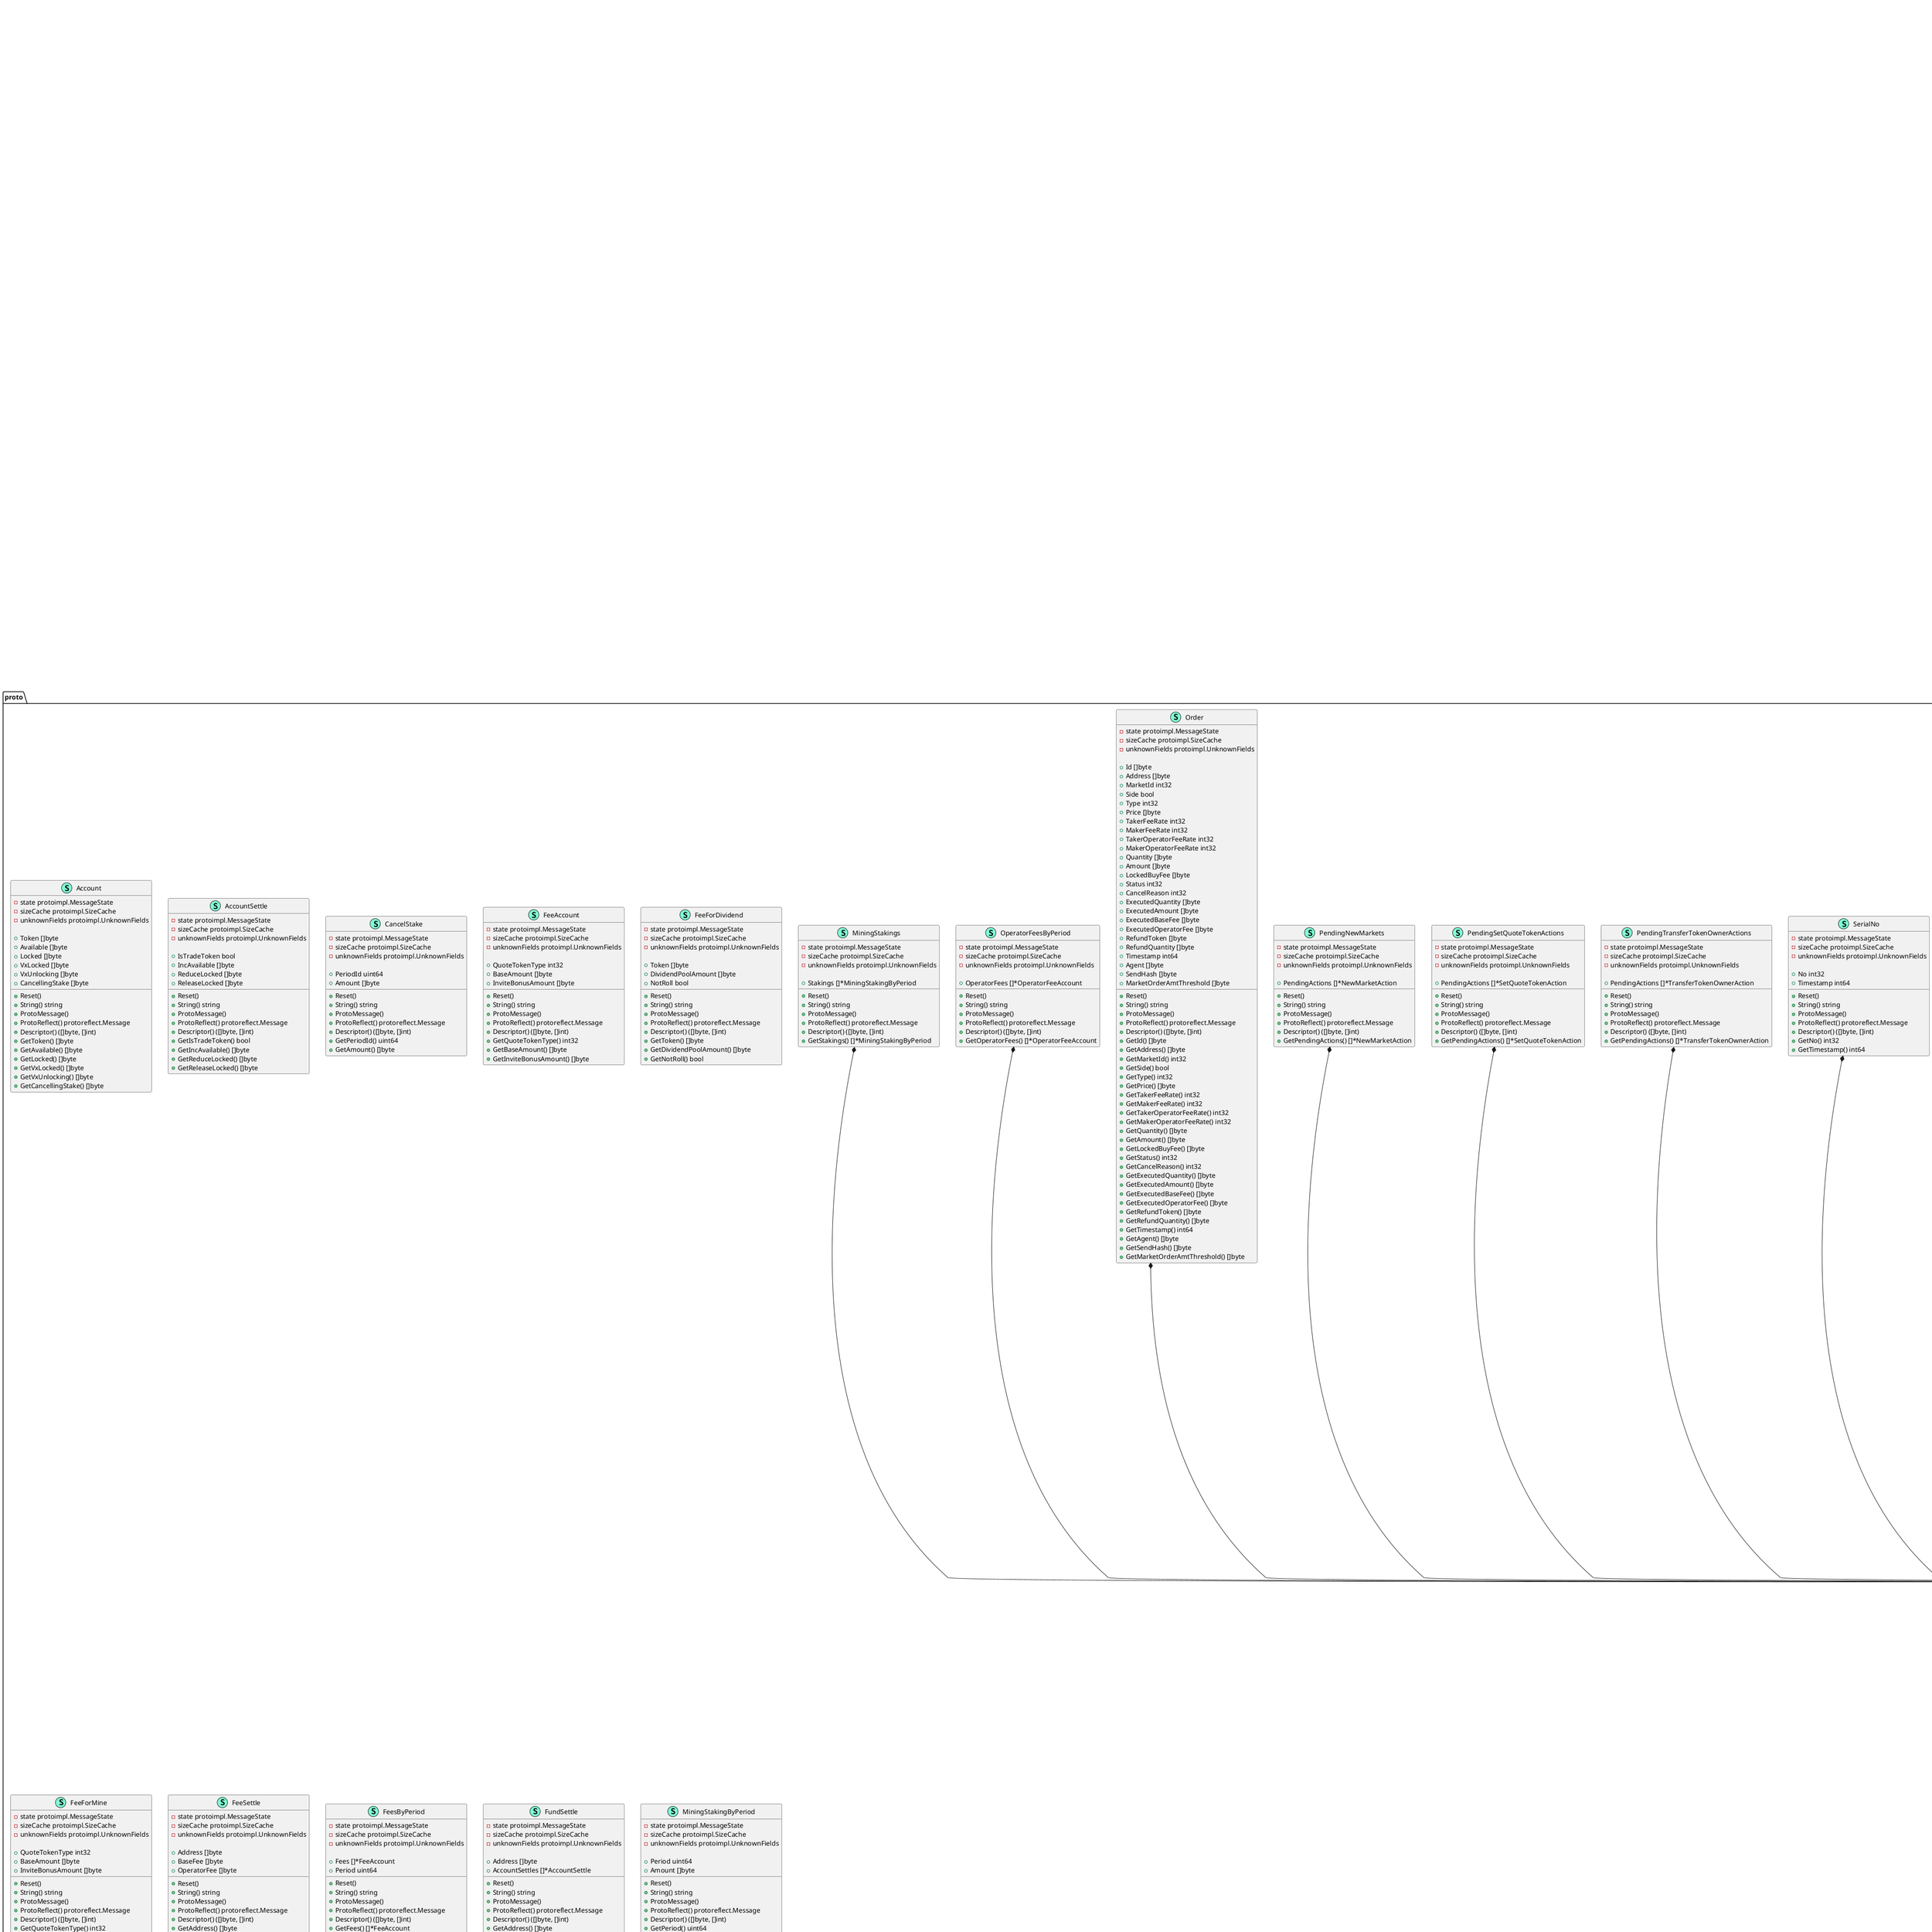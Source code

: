 @startuml
namespace abi {
    class ParamBurn2 << (S,Aquamarine) >> {
        + Target *big.Int
        + To []byte

    }
    class ParamCancelDelegateStake << (S,Aquamarine) >> {
        + StakeAddress types.Address
        + Beneficiary types.Address
        + Amount *big.Int
        + Bid uint8

    }
    class ParamCancelRegister << (S,Aquamarine) >> {
        + Gid types.Gid
        + SbpName string

    }
    class ParamCancelStake << (S,Aquamarine) >> {
        + Beneficiary types.Address
        + Amount *big.Int

    }
    class ParamDelegateStake << (S,Aquamarine) >> {
        + StakeAddress types.Address
        + Beneficiary types.Address
        + Bid uint8
        + StakeHeight uint64

    }
    class ParamGetTokenInfo << (S,Aquamarine) >> {
        + TokenId types.TokenTypeId
        + Bid uint8

    }
    class ParamIssue << (S,Aquamarine) >> {
        + TokenName string
        + TokenSymbol string
        + TotalSupply *big.Int
        + Decimals uint8
        + MaxSupply *big.Int
        + IsOwnerBurnOnly bool
        + IsReIssuable bool

    }
    class ParamReIssue << (S,Aquamarine) >> {
        + TokenId types.TokenTypeId
        + Amount *big.Int
        + ReceiveAddress types.Address

    }
    class ParamRegister << (S,Aquamarine) >> {
        + Gid types.Gid
        + SbpName string
        + BlockProducingAddress types.Address
        + RewardWithdrawAddress types.Address

    }
    class ParamReward << (S,Aquamarine) >> {
        + Gid types.Gid
        + SbpName string
        + ReceiveAddress types.Address

    }
    class ParamStakeV3 << (S,Aquamarine) >> {
        + StakeAddress types.Address
        + Beneficiary types.Address
        + StakeHeight uint64

    }
    class ParamTransferOwnership << (S,Aquamarine) >> {
        + TokenId types.TokenTypeId
        + NewOwner types.Address

    }
    class ParamVote << (S,Aquamarine) >> {
        + Gid types.Gid
        + SbpName string

    }
    interface StorageDatabase  {
        + GetValue(key []byte) ([]byte, error)
        + NewStorageIterator(prefix []byte) (interfaces.StorageIterator, error)
        + Address() *types.Address

    }
    class VariableRegisterStakeParam << (S,Aquamarine) >> {
        + StakeAmount *big.Int
        + StakeToken types.TokenTypeId
        + StakeHeight uint64

    }
    class VariableStakeBeneficial << (S,Aquamarine) >> {
        + Amount *big.Int

    }
}


namespace contracts {
    interface BuiltinContractMethod  {
        + GetFee(block *core.AccountBlock) (*big.Int, error)
        + DoSend(db interfaces.VmDb, block *core.AccountBlock) error
        + GetSendQuota(data []byte, gasTable *util.QuotaTable) (uint64, error)
        + DoReceive(db interfaces.VmDb, block *core.AccountBlock, sendBlock *core.AccountBlock, vm vmEnvironment) ([]*core.AccountBlock, error)
        + GetReceiveQuota(gasTable *util.QuotaTable) uint64
        + GetRefundData(sendBlock *core.AccountBlock, sbHeight uint64) ([]byte, bool)

    }
    class MethodBurn << (S,Aquamarine) >> {
        + MethodName string

        + GetFee(block *core.AccountBlock) (*big.Int, error)
        + GetRefundData(sendBlock *core.AccountBlock, sbHeight uint64) ([]byte, bool)
        + GetSendQuota(data []byte, gasTable *util.QuotaTable) (uint64, error)
        + GetReceiveQuota(gasTable *util.QuotaTable) uint64
        + DoSend(db interfaces.VmDb, block *core.AccountBlock) error
        + DoReceive(db interfaces.VmDb, block *core.AccountBlock, sendBlock *core.AccountBlock, vm vmEnvironment) ([]*core.AccountBlock, error)

    }
    class MethodBurn2 << (S,Aquamarine) >> {
        + MethodName string

        + GetFee(block *core.AccountBlock) (*big.Int, error)
        + GetRefundData(sendBlock *core.AccountBlock, sbHeight uint64) ([]byte, bool)
        + GetSendQuota(data []byte, gasTable *util.QuotaTable) (uint64, error)
        + GetReceiveQuota(gasTable *util.QuotaTable) uint64
        + DoSend(db interfaces.VmDb, block *core.AccountBlock) error
        + DoReceive(db interfaces.VmDb, block *core.AccountBlock, sendBlock *core.AccountBlock, vm vmEnvironment) ([]*core.AccountBlock, error)

    }
    class MethodCancelDelegateStake << (S,Aquamarine) >> {
        + MethodName string

        + GetFee(block *core.AccountBlock) (*big.Int, error)
        + GetRefundData(sendBlock *core.AccountBlock, sbHeight uint64) ([]byte, bool)
        + GetSendQuota(data []byte, gasTable *util.QuotaTable) (uint64, error)
        + GetReceiveQuota(gasTable *util.QuotaTable) uint64
        + DoSend(db interfaces.VmDb, block *core.AccountBlock) error
        + DoReceive(db interfaces.VmDb, block *core.AccountBlock, sendBlock *core.AccountBlock, vm vmEnvironment) ([]*core.AccountBlock, error)

    }
    class MethodCancelStake << (S,Aquamarine) >> {
        + MethodName string

        + GetFee(block *core.AccountBlock) (*big.Int, error)
        + GetRefundData(sendBlock *core.AccountBlock, sbHeight uint64) ([]byte, bool)
        + GetSendQuota(data []byte, gasTable *util.QuotaTable) (uint64, error)
        + GetReceiveQuota(gasTable *util.QuotaTable) uint64
        + DoSend(db interfaces.VmDb, block *core.AccountBlock) error
        + DoReceive(db interfaces.VmDb, block *core.AccountBlock, sendBlock *core.AccountBlock, vm vmEnvironment) ([]*core.AccountBlock, error)

    }
    class MethodCancelStakeV3 << (S,Aquamarine) >> {
        + MethodName string

        + GetFee(block *core.AccountBlock) (*big.Int, error)
        + GetRefundData(sendBlock *core.AccountBlock, sbHeight uint64) ([]byte, bool)
        + GetSendQuota(data []byte, gasTable *util.QuotaTable) (uint64, error)
        + GetReceiveQuota(gasTable *util.QuotaTable) uint64
        + DoSend(db interfaces.VmDb, block *core.AccountBlock) error
        + DoReceive(db interfaces.VmDb, block *core.AccountBlock, sendBlock *core.AccountBlock, vm vmEnvironment) ([]*core.AccountBlock, error)

    }
    class MethodCancelVote << (S,Aquamarine) >> {
        + MethodName string

        + GetFee(block *core.AccountBlock) (*big.Int, error)
        + GetRefundData(sendBlock *core.AccountBlock, sbHeight uint64) ([]byte, bool)
        + GetSendQuota(data []byte, gasTable *util.QuotaTable) (uint64, error)
        + GetReceiveQuota(gasTable *util.QuotaTable) uint64
        + DoSend(db interfaces.VmDb, block *core.AccountBlock) error
        + DoReceive(db interfaces.VmDb, block *core.AccountBlock, sendBlock *core.AccountBlock, vm vmEnvironment) ([]*core.AccountBlock, error)

    }
    class MethodDelegateStake << (S,Aquamarine) >> {
        + MethodName string

        + GetFee(block *core.AccountBlock) (*big.Int, error)
        + GetRefundData(sendBlock *core.AccountBlock, sbHeight uint64) ([]byte, bool)
        + GetSendQuota(data []byte, gasTable *util.QuotaTable) (uint64, error)
        + GetReceiveQuota(gasTable *util.QuotaTable) uint64
        + DoSend(db interfaces.VmDb, block *core.AccountBlock) error
        + DoReceive(db interfaces.VmDb, block *core.AccountBlock, sendBlock *core.AccountBlock, vm vmEnvironment) ([]*core.AccountBlock, error)

    }
    class MethodDexAgentDeposit << (S,Aquamarine) >> {
        + MethodName string

        + GetFee(block *core.AccountBlock) (*big.Int, error)
        + GetRefundData(sendBlock *core.AccountBlock, sbHeight uint64) ([]byte, bool)
        + GetSendQuota(data []byte, gasTable *util.QuotaTable) (uint64, error)
        + GetReceiveQuota(gasTable *util.QuotaTable) uint64
        + DoSend(db interfaces.VmDb, block *core.AccountBlock) error
        + DoReceive(db interfaces.VmDb, block *core.AccountBlock, sendBlock *core.AccountBlock, vm vmEnvironment) ([]*core.AccountBlock, error)

    }
    class MethodDexAssignedWithdraw << (S,Aquamarine) >> {
        + MethodName string

        + GetFee(block *core.AccountBlock) (*big.Int, error)
        + GetRefundData(sendBlock *core.AccountBlock, sbHeight uint64) ([]byte, bool)
        + GetSendQuota(data []byte, gasTable *util.QuotaTable) (uint64, error)
        + GetReceiveQuota(gasTable *util.QuotaTable) uint64
        + DoSend(db interfaces.VmDb, block *core.AccountBlock) error
        + DoReceive(db interfaces.VmDb, block *core.AccountBlock, sendBlock *core.AccountBlock, vm vmEnvironment) ([]*core.AccountBlock, error)

    }
    class MethodDexCancelOrderBySendHash << (S,Aquamarine) >> {
        + MethodName string

        + GetFee(block *core.AccountBlock) (*big.Int, error)
        + GetRefundData(sendBlock *core.AccountBlock, sbHeight uint64) ([]byte, bool)
        + GetSendQuota(data []byte, gasTable *util.QuotaTable) (uint64, error)
        + GetReceiveQuota(gasTable *util.QuotaTable) uint64
        + DoSend(db interfaces.VmDb, block *core.AccountBlock) error
        + DoReceive(db interfaces.VmDb, block *core.AccountBlock, sendBlock *core.AccountBlock, vm vmEnvironment) ([]*core.AccountBlock, error)

    }
    class MethodDexCommonAdminConfig << (S,Aquamarine) >> {
        + MethodName string

        + GetFee(block *core.AccountBlock) (*big.Int, error)
        + GetRefundData(sendBlock *core.AccountBlock, sbHeight uint64) ([]byte, bool)
        + GetSendQuota(data []byte, gasTable *util.QuotaTable) (uint64, error)
        + GetReceiveQuota(gasTable *util.QuotaTable) uint64
        + DoSend(db interfaces.VmDb, block *core.AccountBlock) error
        + DoReceive(db interfaces.VmDb, block *core.AccountBlock, sendBlock *core.AccountBlock, vm vmEnvironment) ([]*core.AccountBlock, error)

    }
    class MethodDexFundBindInviteCode << (S,Aquamarine) >> {
        + MethodName string

        + GetFee(block *core.AccountBlock) (*big.Int, error)
        + GetRefundData(sendBlock *core.AccountBlock, sbHeight uint64) ([]byte, bool)
        + GetSendQuota(data []byte, gasTable *util.QuotaTable) (uint64, error)
        + GetReceiveQuota(gasTable *util.QuotaTable) uint64
        + DoSend(db interfaces.VmDb, block *core.AccountBlock) error
        + DoReceive(db interfaces.VmDb, block *core.AccountBlock, sendBlock *core.AccountBlock, vm vmEnvironment) ([]*core.AccountBlock, error)

    }
    class MethodDexFundCancelDelegateStakeCallback << (S,Aquamarine) >> {
        + MethodName string

        + GetFee(block *core.AccountBlock) (*big.Int, error)
        + GetRefundData(sendBlock *core.AccountBlock, sbHeight uint64) ([]byte, bool)
        + GetSendQuota(data []byte, gasTable *util.QuotaTable) (uint64, error)
        + GetReceiveQuota(gasTable *util.QuotaTable) uint64
        + DoSend(db interfaces.VmDb, block *core.AccountBlock) error
        + DoReceive(db interfaces.VmDb, block *core.AccountBlock, sendBlock *core.AccountBlock, vm vmEnvironment) ([]*core.AccountBlock, error)

    }
    class MethodDexFundCancelDelegateStakeCallbackV2 << (S,Aquamarine) >> {
        + MethodName string

        + GetFee(block *core.AccountBlock) (*big.Int, error)
        + GetRefundData(sendBlock *core.AccountBlock, sbHeight uint64) ([]byte, bool)
        + GetSendQuota(data []byte, gasTable *util.QuotaTable) (uint64, error)
        + GetReceiveQuota(gasTable *util.QuotaTable) uint64
        + DoSend(db interfaces.VmDb, block *core.AccountBlock) error
        + DoReceive(db interfaces.VmDb, block *core.AccountBlock, sendBlock *core.AccountBlock, vm vmEnvironment) ([]*core.AccountBlock, error)

    }
    class MethodDexFundCancelStakeById << (S,Aquamarine) >> {
        + MethodName string

        + GetFee(block *core.AccountBlock) (*big.Int, error)
        + GetRefundData(sendBlock *core.AccountBlock, sbHeight uint64) ([]byte, bool)
        + GetSendQuota(data []byte, gasTable *util.QuotaTable) (uint64, error)
        + GetReceiveQuota(gasTable *util.QuotaTable) uint64
        + DoSend(db interfaces.VmDb, block *core.AccountBlock) error
        + DoReceive(db interfaces.VmDb, block *core.AccountBlock, sendBlock *core.AccountBlock, vm vmEnvironment) ([]*core.AccountBlock, error)

    }
    class MethodDexFundConfigMarketAgents << (S,Aquamarine) >> {
        + MethodName string

        + GetFee(block *core.AccountBlock) (*big.Int, error)
        + GetRefundData(sendBlock *core.AccountBlock, sbHeight uint64) ([]byte, bool)
        + GetSendQuota(data []byte, gasTable *util.QuotaTable) (uint64, error)
        + GetReceiveQuota(gasTable *util.QuotaTable) uint64
        + DoSend(db interfaces.VmDb, block *core.AccountBlock) error
        + DoReceive(db interfaces.VmDb, block *core.AccountBlock, sendBlock *core.AccountBlock, vm vmEnvironment) ([]*core.AccountBlock, error)

    }
    class MethodDexFundCreateNewInviter << (S,Aquamarine) >> {
        + MethodName string

        + GetFee(block *core.AccountBlock) (*big.Int, error)
        + GetRefundData(sendBlock *core.AccountBlock, sbHeight uint64) ([]byte, bool)
        + GetSendQuota(data []byte, gasTable *util.QuotaTable) (uint64, error)
        + GetReceiveQuota(gasTable *util.QuotaTable) uint64
        + DoSend(db interfaces.VmDb, block *core.AccountBlock) error
        + DoReceive(db interfaces.VmDb, block *core.AccountBlock, sendBlock *core.AccountBlock, vm vmEnvironment) ([]*core.AccountBlock, error)

    }
    class MethodDexFundDelegateStakeCallback << (S,Aquamarine) >> {
        + MethodName string

        + GetFee(block *core.AccountBlock) (*big.Int, error)
        + GetRefundData(sendBlock *core.AccountBlock, sbHeight uint64) ([]byte, bool)
        + GetSendQuota(data []byte, gasTable *util.QuotaTable) (uint64, error)
        + GetReceiveQuota(gasTable *util.QuotaTable) uint64
        + DoSend(db interfaces.VmDb, block *core.AccountBlock) error
        + DoReceive(db interfaces.VmDb, block *core.AccountBlock, sendBlock *core.AccountBlock, vm vmEnvironment) ([]*core.AccountBlock, error)

    }
    class MethodDexFundDelegateStakeCallbackV2 << (S,Aquamarine) >> {
        + MethodName string

        + GetFee(block *core.AccountBlock) (*big.Int, error)
        + GetRefundData(sendBlock *core.AccountBlock, sbHeight uint64) ([]byte, bool)
        + GetSendQuota(data []byte, gasTable *util.QuotaTable) (uint64, error)
        + GetReceiveQuota(gasTable *util.QuotaTable) uint64
        + DoSend(db interfaces.VmDb, block *core.AccountBlock) error
        + DoReceive(db interfaces.VmDb, block *core.AccountBlock, sendBlock *core.AccountBlock, vm vmEnvironment) ([]*core.AccountBlock, error)

    }
    class MethodDexFundDeposit << (S,Aquamarine) >> {
        + MethodName string

        + GetFee(block *core.AccountBlock) (*big.Int, error)
        + GetRefundData(sendBlock *core.AccountBlock, sbHeight uint64) ([]byte, bool)
        + GetSendQuota(data []byte, gasTable *util.QuotaTable) (uint64, error)
        + GetReceiveQuota(gasTable *util.QuotaTable) uint64
        + DoSend(db interfaces.VmDb, block *core.AccountBlock) error
        + DoReceive(db interfaces.VmDb, block *core.AccountBlock, sendBlock *core.AccountBlock, vm vmEnvironment) ([]*core.AccountBlock, error)

    }
    class MethodDexFundDexAdminConfig << (S,Aquamarine) >> {
        + MethodName string

        + GetFee(block *core.AccountBlock) (*big.Int, error)
        + GetRefundData(sendBlock *core.AccountBlock, sbHeight uint64) ([]byte, bool)
        + GetSendQuota(data []byte, gasTable *util.QuotaTable) (uint64, error)
        + GetReceiveQuota(gasTable *util.QuotaTable) uint64
        + DoSend(db interfaces.VmDb, block *core.AccountBlock) error
        + DoReceive(db interfaces.VmDb, block *core.AccountBlock, sendBlock *core.AccountBlock, vm vmEnvironment) ([]*core.AccountBlock, error)

    }
    class MethodDexFundEndorseVx << (S,Aquamarine) >> {
        + MethodName string

        + GetFee(block *core.AccountBlock) (*big.Int, error)
        + GetRefundData(sendBlock *core.AccountBlock, sbHeight uint64) ([]byte, bool)
        + GetSendQuota(data []byte, gasTable *util.QuotaTable) (uint64, error)
        + GetReceiveQuota(gasTable *util.QuotaTable) uint64
        + DoSend(db interfaces.VmDb, block *core.AccountBlock) error
        + DoReceive(db interfaces.VmDb, block *core.AccountBlock, sendBlock *core.AccountBlock, vm vmEnvironment) ([]*core.AccountBlock, error)

    }
    class MethodDexFundGetTokenInfoCallback << (S,Aquamarine) >> {
        + MethodName string

        + GetFee(block *core.AccountBlock) (*big.Int, error)
        + GetRefundData(sendBlock *core.AccountBlock, sbHeight uint64) ([]byte, bool)
        + GetSendQuota(data []byte, gasTable *util.QuotaTable) (uint64, error)
        + GetReceiveQuota(gasTable *util.QuotaTable) uint64
        + DoSend(db interfaces.VmDb, block *core.AccountBlock) error
        + DoReceive(db interfaces.VmDb, block *core.AccountBlock, sendBlock *core.AccountBlock, vm vmEnvironment) ([]*core.AccountBlock, error)

    }
    class MethodDexFundLockVxForDividend << (S,Aquamarine) >> {
        + MethodName string

        + GetFee(block *core.AccountBlock) (*big.Int, error)
        + GetRefundData(sendBlock *core.AccountBlock, sbHeight uint64) ([]byte, bool)
        + GetSendQuota(data []byte, gasTable *util.QuotaTable) (uint64, error)
        + GetReceiveQuota(gasTable *util.QuotaTable) uint64
        + DoSend(db interfaces.VmDb, block *core.AccountBlock) error
        + DoReceive(db interfaces.VmDb, block *core.AccountBlock, sendBlock *core.AccountBlock, vm vmEnvironment) ([]*core.AccountBlock, error)

    }
    class MethodDexFundMarketAdminConfig << (S,Aquamarine) >> {
        + MethodName string

        + GetFee(block *core.AccountBlock) (*big.Int, error)
        + GetRefundData(sendBlock *core.AccountBlock, sbHeight uint64) ([]byte, bool)
        + GetSendQuota(data []byte, gasTable *util.QuotaTable) (uint64, error)
        + GetReceiveQuota(gasTable *util.QuotaTable) uint64
        + DoSend(db interfaces.VmDb, block *core.AccountBlock) error
        + DoReceive(db interfaces.VmDb, block *core.AccountBlock, sendBlock *core.AccountBlock, vm vmEnvironment) ([]*core.AccountBlock, error)

    }
    class MethodDexFundNotifyTime << (S,Aquamarine) >> {
        + MethodName string

        + GetFee(block *core.AccountBlock) (*big.Int, error)
        + GetRefundData(sendBlock *core.AccountBlock, sbHeight uint64) ([]byte, bool)
        + GetSendQuota(data []byte, gasTable *util.QuotaTable) (uint64, error)
        + GetReceiveQuota(gasTable *util.QuotaTable) uint64
        + DoSend(db interfaces.VmDb, block *core.AccountBlock) error
        + DoReceive(db interfaces.VmDb, block *core.AccountBlock, sendBlock *core.AccountBlock, vm vmEnvironment) ([]*core.AccountBlock, error)

    }
    class MethodDexFundOpenNewMarket << (S,Aquamarine) >> {
        + MethodName string

        + GetFee(block *core.AccountBlock) (*big.Int, error)
        + GetRefundData(sendBlock *core.AccountBlock, sbHeight uint64) ([]byte, bool)
        + GetSendQuota(data []byte, gasTable *util.QuotaTable) (uint64, error)
        + GetReceiveQuota(gasTable *util.QuotaTable) uint64
        + DoSend(db interfaces.VmDb, block *core.AccountBlock) error
        + DoReceive(db interfaces.VmDb, block *core.AccountBlock, sendBlock *core.AccountBlock, vm vmEnvironment) ([]*core.AccountBlock, error)

    }
    class MethodDexFundPlaceAgentOrder << (S,Aquamarine) >> {
        + MethodName string

        + GetFee(block *core.AccountBlock) (*big.Int, error)
        + GetRefundData(sendBlock *core.AccountBlock, sbHeight uint64) ([]byte, bool)
        + GetSendQuota(data []byte, gasTable *util.QuotaTable) (uint64, error)
        + GetReceiveQuota(gasTable *util.QuotaTable) uint64
        + DoSend(db interfaces.VmDb, block *core.AccountBlock) error
        + DoReceive(db interfaces.VmDb, block *core.AccountBlock, sendBlock *core.AccountBlock, vm vmEnvironment) ([]*core.AccountBlock, error)

    }
    class MethodDexFundPlaceOrder << (S,Aquamarine) >> {
        + MethodName string

        + GetFee(block *core.AccountBlock) (*big.Int, error)
        + GetRefundData(sendBlock *core.AccountBlock, sbHeight uint64) ([]byte, bool)
        + GetSendQuota(data []byte, gasTable *util.QuotaTable) (uint64, error)
        + GetReceiveQuota(gasTable *util.QuotaTable) uint64
        + DoSend(db interfaces.VmDb, block *core.AccountBlock) error
        + DoReceive(db interfaces.VmDb, block *core.AccountBlock, sendBlock *core.AccountBlock, vm vmEnvironment) ([]*core.AccountBlock, error)

    }
    class MethodDexFundSettleMakerMinedVx << (S,Aquamarine) >> {
        + MethodName string

        + GetFee(block *core.AccountBlock) (*big.Int, error)
        + GetRefundData(sendBlock *core.AccountBlock, sbHeight uint64) ([]byte, bool)
        + GetSendQuota(data []byte, gasTable *util.QuotaTable) (uint64, error)
        + GetReceiveQuota(gasTable *util.QuotaTable) uint64
        + DoSend(db interfaces.VmDb, block *core.AccountBlock) error
        + DoReceive(db interfaces.VmDb, block *core.AccountBlock, sendBlock *core.AccountBlock, vm vmEnvironment) ([]*core.AccountBlock, error)

    }
    class MethodDexFundSettleOrders << (S,Aquamarine) >> {
        + MethodName string

        + GetFee(block *core.AccountBlock) (*big.Int, error)
        + GetRefundData(sendBlock *core.AccountBlock, sbHeight uint64) ([]byte, bool)
        + GetSendQuota(data []byte, gasTable *util.QuotaTable) (uint64, error)
        + GetReceiveQuota(gasTable *util.QuotaTable) uint64
        + DoSend(db interfaces.VmDb, block *core.AccountBlock) error
        + DoReceive(db interfaces.VmDb, block *core.AccountBlock, sendBlock *core.AccountBlock, vm vmEnvironment) ([]*core.AccountBlock, error)

    }
    class MethodDexFundStakeForMining << (S,Aquamarine) >> {
        + MethodName string

        + GetFee(block *core.AccountBlock) (*big.Int, error)
        + GetRefundData(sendBlock *core.AccountBlock, sbHeight uint64) ([]byte, bool)
        + GetSendQuota(data []byte, gasTable *util.QuotaTable) (uint64, error)
        + GetReceiveQuota(gasTable *util.QuotaTable) uint64
        + DoSend(db interfaces.VmDb, block *core.AccountBlock) error
        + DoReceive(db interfaces.VmDb, block *core.AccountBlock, sendBlock *core.AccountBlock, vm vmEnvironment) ([]*core.AccountBlock, error)

    }
    class MethodDexFundStakeForPrincipalSVIP << (S,Aquamarine) >> {
        + MethodName string

        + GetFee(block *core.AccountBlock) (*big.Int, error)
        + GetRefundData(sendBlock *core.AccountBlock, sbHeight uint64) ([]byte, bool)
        + GetSendQuota(data []byte, gasTable *util.QuotaTable) (uint64, error)
        + GetReceiveQuota(gasTable *util.QuotaTable) uint64
        + DoSend(db interfaces.VmDb, block *core.AccountBlock) error
        + DoReceive(db interfaces.VmDb, block *core.AccountBlock, sendBlock *core.AccountBlock, vm vmEnvironment) ([]*core.AccountBlock, error)

    }
    class MethodDexFundStakeForSVIP << (S,Aquamarine) >> {
        + MethodName string

        + GetFee(block *core.AccountBlock) (*big.Int, error)
        + GetRefundData(sendBlock *core.AccountBlock, sbHeight uint64) ([]byte, bool)
        + GetSendQuota(data []byte, gasTable *util.QuotaTable) (uint64, error)
        + GetReceiveQuota(gasTable *util.QuotaTable) uint64
        + DoSend(db interfaces.VmDb, block *core.AccountBlock) error
        + DoReceive(db interfaces.VmDb, block *core.AccountBlock, sendBlock *core.AccountBlock, vm vmEnvironment) ([]*core.AccountBlock, error)

    }
    class MethodDexFundStakeForVIP << (S,Aquamarine) >> {
        + MethodName string

        + GetFee(block *core.AccountBlock) (*big.Int, error)
        + GetRefundData(sendBlock *core.AccountBlock, sbHeight uint64) ([]byte, bool)
        + GetSendQuota(data []byte, gasTable *util.QuotaTable) (uint64, error)
        + GetReceiveQuota(gasTable *util.QuotaTable) uint64
        + DoSend(db interfaces.VmDb, block *core.AccountBlock) error
        + DoReceive(db interfaces.VmDb, block *core.AccountBlock, sendBlock *core.AccountBlock, vm vmEnvironment) ([]*core.AccountBlock, error)

    }
    class MethodDexFundSwitchConfig << (S,Aquamarine) >> {
        + MethodName string

        + GetFee(block *core.AccountBlock) (*big.Int, error)
        + GetRefundData(sendBlock *core.AccountBlock, sbHeight uint64) ([]byte, bool)
        + GetSendQuota(data []byte, gasTable *util.QuotaTable) (uint64, error)
        + GetReceiveQuota(gasTable *util.QuotaTable) uint64
        + DoSend(db interfaces.VmDb, block *core.AccountBlock) error
        + DoReceive(db interfaces.VmDb, block *core.AccountBlock, sendBlock *core.AccountBlock, vm vmEnvironment) ([]*core.AccountBlock, error)

    }
    class MethodDexFundTradeAdminConfig << (S,Aquamarine) >> {
        + MethodName string

        + GetFee(block *core.AccountBlock) (*big.Int, error)
        + GetRefundData(sendBlock *core.AccountBlock, sbHeight uint64) ([]byte, bool)
        + GetSendQuota(data []byte, gasTable *util.QuotaTable) (uint64, error)
        + GetReceiveQuota(gasTable *util.QuotaTable) uint64
        + DoSend(db interfaces.VmDb, block *core.AccountBlock) error
        + DoReceive(db interfaces.VmDb, block *core.AccountBlock, sendBlock *core.AccountBlock, vm vmEnvironment) ([]*core.AccountBlock, error)

    }
    class MethodDexFundTransferTokenOwnership << (S,Aquamarine) >> {
        + MethodName string

        + GetFee(block *core.AccountBlock) (*big.Int, error)
        + GetRefundData(sendBlock *core.AccountBlock, sbHeight uint64) ([]byte, bool)
        + GetSendQuota(data []byte, gasTable *util.QuotaTable) (uint64, error)
        + GetReceiveQuota(gasTable *util.QuotaTable) uint64
        + DoSend(db interfaces.VmDb, block *core.AccountBlock) error
        + DoReceive(db interfaces.VmDb, block *core.AccountBlock, sendBlock *core.AccountBlock, vm vmEnvironment) ([]*core.AccountBlock, error)

    }
    class MethodDexFundTriggerPeriodJob << (S,Aquamarine) >> {
        + MethodName string

        + GetFee(block *core.AccountBlock) (*big.Int, error)
        + GetRefundData(sendBlock *core.AccountBlock, sbHeight uint64) ([]byte, bool)
        + GetSendQuota(data []byte, gasTable *util.QuotaTable) (uint64, error)
        + GetReceiveQuota(gasTable *util.QuotaTable) uint64
        + DoSend(db interfaces.VmDb, block *core.AccountBlock) error
        + DoReceive(db interfaces.VmDb, block *core.AccountBlock, sendBlock *core.AccountBlock, vm vmEnvironment) ([]*core.AccountBlock, error)

    }
    class MethodDexFundWithdraw << (S,Aquamarine) >> {
        + MethodName string

        + GetFee(block *core.AccountBlock) (*big.Int, error)
        + GetRefundData(sendBlock *core.AccountBlock, sbHeight uint64) ([]byte, bool)
        + GetSendQuota(data []byte, gasTable *util.QuotaTable) (uint64, error)
        + GetReceiveQuota(gasTable *util.QuotaTable) uint64
        + DoSend(db interfaces.VmDb, block *core.AccountBlock) error
        + DoReceive(db interfaces.VmDb, block *core.AccountBlock, sendBlock *core.AccountBlock, vm vmEnvironment) ([]*core.AccountBlock, error)

    }
    class MethodDexTradeCancelOrder << (S,Aquamarine) >> {
        + MethodName string

        + GetFee(block *core.AccountBlock) (*big.Int, error)
        + GetRefundData(sendBlock *core.AccountBlock, sbHeight uint64) ([]byte, bool)
        + GetSendQuota(data []byte, gasTable *util.QuotaTable) (uint64, error)
        + GetReceiveQuota(gasTable *util.QuotaTable) uint64
        + DoSend(db interfaces.VmDb, block *core.AccountBlock) error
        + DoReceive(db interfaces.VmDb, block *core.AccountBlock, sendBlock *core.AccountBlock, vm vmEnvironment) ([]*core.AccountBlock, error)

    }
    class MethodDexTradeCancelOrderByTransactionHash << (S,Aquamarine) >> {
        + MethodName string

        + GetFee(block *core.AccountBlock) (*big.Int, error)
        + GetRefundData(sendBlock *core.AccountBlock, sbHeight uint64) ([]byte, bool)
        + GetSendQuota(data []byte, gasTable *util.QuotaTable) (uint64, error)
        + GetReceiveQuota(gasTable *util.QuotaTable) uint64
        + DoSend(db interfaces.VmDb, block *core.AccountBlock) error
        + DoReceive(db interfaces.VmDb, block *core.AccountBlock, sendBlock *core.AccountBlock, vm vmEnvironment) ([]*core.AccountBlock, error)

    }
    class MethodDexTradeClearExpiredOrders << (S,Aquamarine) >> {
        + MethodName string

        + GetFee(block *core.AccountBlock) (*big.Int, error)
        + GetRefundData(sendBlock *core.AccountBlock, sbHeight uint64) ([]byte, bool)
        + GetSendQuota(data []byte, gasTable *util.QuotaTable) (uint64, error)
        + GetReceiveQuota(gasTable *util.QuotaTable) uint64
        + DoSend(db interfaces.VmDb, block *core.AccountBlock) error
        + DoReceive(db interfaces.VmDb, block *core.AccountBlock, sendBlock *core.AccountBlock, vm vmEnvironment) ([]*core.AccountBlock, error)

    }
    class MethodDexTradeInnerCancelOrderBySendHash << (S,Aquamarine) >> {
        + MethodName string

        + GetFee(block *core.AccountBlock) (*big.Int, error)
        + GetRefundData(sendBlock *core.AccountBlock, sbHeight uint64) ([]byte, bool)
        + GetSendQuota(data []byte, gasTable *util.QuotaTable) (uint64, error)
        + GetReceiveQuota(gasTable *util.QuotaTable) uint64
        + DoSend(db interfaces.VmDb, block *core.AccountBlock) error
        + DoReceive(db interfaces.VmDb, block *core.AccountBlock, sendBlock *core.AccountBlock, vm vmEnvironment) ([]*core.AccountBlock, error)

    }
    class MethodDexTradePlaceOrder << (S,Aquamarine) >> {
        + MethodName string

        + GetFee(block *core.AccountBlock) (*big.Int, error)
        + GetRefundData(sendBlock *core.AccountBlock, sbHeight uint64) ([]byte, bool)
        + GetSendQuota(data []byte, gasTable *util.QuotaTable) (uint64, error)
        + GetReceiveQuota(gasTable *util.QuotaTable) uint64
        + DoSend(db interfaces.VmDb, block *core.AccountBlock) error
        + DoReceive(db interfaces.VmDb, block *core.AccountBlock, sendBlock *core.AccountBlock, vm vmEnvironment) ([]*core.AccountBlock, error)

    }
    class MethodDexTradeSyncNewMarket << (S,Aquamarine) >> {
        + MethodName string

        + GetFee(block *core.AccountBlock) (*big.Int, error)
        + GetRefundData(sendBlock *core.AccountBlock, sbHeight uint64) ([]byte, bool)
        + GetSendQuota(data []byte, gasTable *util.QuotaTable) (uint64, error)
        + GetReceiveQuota(gasTable *util.QuotaTable) uint64
        + DoSend(db interfaces.VmDb, block *core.AccountBlock) error
        + DoReceive(db interfaces.VmDb, block *core.AccountBlock, sendBlock *core.AccountBlock, vm vmEnvironment) ([]*core.AccountBlock, error)

    }
    class MethodDexTransfer << (S,Aquamarine) >> {
        + MethodName string

        + GetFee(block *core.AccountBlock) (*big.Int, error)
        + GetRefundData(sendBlock *core.AccountBlock, sbHeight uint64) ([]byte, bool)
        + GetSendQuota(data []byte, gasTable *util.QuotaTable) (uint64, error)
        + GetReceiveQuota(gasTable *util.QuotaTable) uint64
        + DoSend(db interfaces.VmDb, block *core.AccountBlock) error
        + DoReceive(db interfaces.VmDb, block *core.AccountBlock, sendBlock *core.AccountBlock, vm vmEnvironment) ([]*core.AccountBlock, error)

    }
    class MethodDisableReIssue << (S,Aquamarine) >> {
        + MethodName string

        + GetFee(block *core.AccountBlock) (*big.Int, error)
        + GetRefundData(sendBlock *core.AccountBlock, sbHeight uint64) ([]byte, bool)
        + GetSendQuota(data []byte, gasTable *util.QuotaTable) (uint64, error)
        + GetReceiveQuota(gasTable *util.QuotaTable) uint64
        + DoSend(db interfaces.VmDb, block *core.AccountBlock) error
        + DoReceive(db interfaces.VmDb, block *core.AccountBlock, sendBlock *core.AccountBlock, vm vmEnvironment) ([]*core.AccountBlock, error)

    }
    class MethodGetTokenInfo << (S,Aquamarine) >> {
        + MethodName string

        + GetFee(block *core.AccountBlock) (*big.Int, error)
        + GetRefundData(sendBlock *core.AccountBlock, sbHeight uint64) ([]byte, bool)
        + GetSendQuota(data []byte, gasTable *util.QuotaTable) (uint64, error)
        + GetReceiveQuota(gasTable *util.QuotaTable) uint64
        + DoSend(db interfaces.VmDb, block *core.AccountBlock) error
        + DoReceive(db interfaces.VmDb, block *core.AccountBlock, sendBlock *core.AccountBlock, vm vmEnvironment) ([]*core.AccountBlock, error)

    }
    class MethodIssue << (S,Aquamarine) >> {
        + MethodName string

        + GetFee(block *core.AccountBlock) (*big.Int, error)
        + GetRefundData(sendBlock *core.AccountBlock, sbHeight uint64) ([]byte, bool)
        + GetSendQuota(data []byte, gasTable *util.QuotaTable) (uint64, error)
        + GetReceiveQuota(gasTable *util.QuotaTable) uint64
        + DoSend(db interfaces.VmDb, block *core.AccountBlock) error
        + DoReceive(db interfaces.VmDb, block *core.AccountBlock, sendBlock *core.AccountBlock, vm vmEnvironment) ([]*core.AccountBlock, error)

    }
    class MethodReIssue << (S,Aquamarine) >> {
        + MethodName string

        + GetFee(block *core.AccountBlock) (*big.Int, error)
        + GetRefundData(sendBlock *core.AccountBlock, sbHeight uint64) ([]byte, bool)
        + GetSendQuota(data []byte, gasTable *util.QuotaTable) (uint64, error)
        + GetReceiveQuota(gasTable *util.QuotaTable) uint64
        + DoSend(db interfaces.VmDb, block *core.AccountBlock) error
        + DoReceive(db interfaces.VmDb, block *core.AccountBlock, sendBlock *core.AccountBlock, vm vmEnvironment) ([]*core.AccountBlock, error)

    }
    class MethodRegister << (S,Aquamarine) >> {
        + MethodName string

        + GetFee(block *core.AccountBlock) (*big.Int, error)
        + GetRefundData(sendBlock *core.AccountBlock, sbHeight uint64) ([]byte, bool)
        + GetSendQuota(data []byte, gasTable *util.QuotaTable) (uint64, error)
        + GetReceiveQuota(gasTable *util.QuotaTable) uint64
        + DoSend(db interfaces.VmDb, block *core.AccountBlock) error
        + DoReceive(db interfaces.VmDb, block *core.AccountBlock, sendBlock *core.AccountBlock, vm vmEnvironment) ([]*core.AccountBlock, error)

    }
    class MethodRevoke << (S,Aquamarine) >> {
        + MethodName string

        + GetFee(block *core.AccountBlock) (*big.Int, error)
        + GetRefundData(sendBlock *core.AccountBlock, sbHeight uint64) ([]byte, bool)
        + GetSendQuota(data []byte, gasTable *util.QuotaTable) (uint64, error)
        + GetReceiveQuota(gasTable *util.QuotaTable) uint64
        + DoSend(db interfaces.VmDb, block *core.AccountBlock) error
        + DoReceive(db interfaces.VmDb, block *core.AccountBlock, sendBlock *core.AccountBlock, vm vmEnvironment) ([]*core.AccountBlock, error)

    }
    class MethodStake << (S,Aquamarine) >> {
        + MethodName string

        + GetFee(block *core.AccountBlock) (*big.Int, error)
        + GetRefundData(sendBlock *core.AccountBlock, sbHeight uint64) ([]byte, bool)
        + GetSendQuota(data []byte, gasTable *util.QuotaTable) (uint64, error)
        + GetReceiveQuota(gasTable *util.QuotaTable) uint64
        + DoSend(db interfaces.VmDb, block *core.AccountBlock) error
        + DoReceive(db interfaces.VmDb, block *core.AccountBlock, sendBlock *core.AccountBlock, vm vmEnvironment) ([]*core.AccountBlock, error)

    }
    class MethodStakeV3 << (S,Aquamarine) >> {
        + MethodName string

        + GetFee(block *core.AccountBlock) (*big.Int, error)
        + GetRefundData(sendBlock *core.AccountBlock, sbHeight uint64) ([]byte, bool)
        + GetSendQuota(data []byte, gasTable *util.QuotaTable) (uint64, error)
        + GetReceiveQuota(gasTable *util.QuotaTable) uint64
        + DoSend(db interfaces.VmDb, block *core.AccountBlock) error
        + DoReceive(db interfaces.VmDb, block *core.AccountBlock, sendBlock *core.AccountBlock, vm vmEnvironment) ([]*core.AccountBlock, error)

    }
    class MethodTransferOwnership << (S,Aquamarine) >> {
        + MethodName string

        + GetFee(block *core.AccountBlock) (*big.Int, error)
        + GetRefundData(sendBlock *core.AccountBlock, sbHeight uint64) ([]byte, bool)
        + GetSendQuota(data []byte, gasTable *util.QuotaTable) (uint64, error)
        + GetReceiveQuota(gasTable *util.QuotaTable) uint64
        + DoSend(db interfaces.VmDb, block *core.AccountBlock) error
        + DoReceive(db interfaces.VmDb, block *core.AccountBlock, sendBlock *core.AccountBlock, vm vmEnvironment) ([]*core.AccountBlock, error)

    }
    class MethodUpdateBlockProducingAddress << (S,Aquamarine) >> {
        + MethodName string

        + GetFee(block *core.AccountBlock) (*big.Int, error)
        + GetRefundData(sendBlock *core.AccountBlock, sbHeight uint64) ([]byte, bool)
        + GetSendQuota(data []byte, gasTable *util.QuotaTable) (uint64, error)
        + GetReceiveQuota(gasTable *util.QuotaTable) uint64
        + DoSend(db interfaces.VmDb, block *core.AccountBlock) error
        + DoReceive(db interfaces.VmDb, block *core.AccountBlock, sendBlock *core.AccountBlock, vm vmEnvironment) ([]*core.AccountBlock, error)

    }
    class MethodUpdateRewardWithdrawAddress << (S,Aquamarine) >> {
        + MethodName string

        + GetFee(block *core.AccountBlock) (*big.Int, error)
        + GetRefundData(sendBlock *core.AccountBlock, sbHeight uint64) ([]byte, bool)
        + GetSendQuota(data []byte, gasTable *util.QuotaTable) (uint64, error)
        + GetReceiveQuota(gasTable *util.QuotaTable) uint64
        + DoSend(db interfaces.VmDb, block *core.AccountBlock) error
        + DoReceive(db interfaces.VmDb, block *core.AccountBlock, sendBlock *core.AccountBlock, vm vmEnvironment) ([]*core.AccountBlock, error)

    }
    class MethodVote << (S,Aquamarine) >> {
        + MethodName string

        + GetFee(block *core.AccountBlock) (*big.Int, error)
        + GetRefundData(sendBlock *core.AccountBlock, sbHeight uint64) ([]byte, bool)
        + GetSendQuota(data []byte, gasTable *util.QuotaTable) (uint64, error)
        + GetReceiveQuota(gasTable *util.QuotaTable) uint64
        + DoSend(db interfaces.VmDb, block *core.AccountBlock) error
        + DoReceive(db interfaces.VmDb, block *core.AccountBlock, sendBlock *core.AccountBlock, vm vmEnvironment) ([]*core.AccountBlock, error)

    }
    class MethodWithdrawReward << (S,Aquamarine) >> {
        + MethodName string

        + GetFee(block *core.AccountBlock) (*big.Int, error)
        + GetRefundData(sendBlock *core.AccountBlock, sbHeight uint64) ([]byte, bool)
        + GetSendQuota(data []byte, gasTable *util.QuotaTable) (uint64, error)
        + GetReceiveQuota(gasTable *util.QuotaTable) uint64
        + DoSend(db interfaces.VmDb, block *core.AccountBlock) error
        + DoReceive(db interfaces.VmDb, block *core.AccountBlock, sendBlock *core.AccountBlock, vm vmEnvironment) ([]*core.AccountBlock, error)

    }
    class Reward << (S,Aquamarine) >> {
        + VoteReward *big.Int
        + BlockReward *big.Int
        + TotalReward *big.Int
        + BlockNum uint64
        + ExpectedBlockNum uint64

        - add(a *Reward) 

    }
    class builtinContract << (S,Aquamarine) >> {
        - m <font color=blue>map</font>[string]BuiltinContractMethod
        - abi abi.ABIContract

    }
    class contractsParams << (S,Aquamarine) >> {
        + StakeHeight uint64
        + DexVipStakeHeight uint64
        + DexSuperVipStakeHeight uint64

    }
    class nodeConfigParams << (S,Aquamarine) >> {
        - params contractsParams

    }
    interface vmEnvironment  {
        + GlobalStatus() util.GlobalStatus
        + ConsensusReader() util.ConsensusReader

    }
}

"contracts.BuiltinContractMethod" <|-- "contracts.MethodBurn"
"contracts.BuiltinContractMethod" <|-- "contracts.MethodBurn2"
"contracts.BuiltinContractMethod" <|-- "contracts.MethodCancelDelegateStake"
"contracts.BuiltinContractMethod" <|-- "contracts.MethodCancelStake"
"contracts.BuiltinContractMethod" <|-- "contracts.MethodCancelStakeV3"
"contracts.BuiltinContractMethod" <|-- "contracts.MethodCancelVote"
"contracts.BuiltinContractMethod" <|-- "contracts.MethodDelegateStake"
"contracts.BuiltinContractMethod" <|-- "contracts.MethodDexAgentDeposit"
"contracts.BuiltinContractMethod" <|-- "contracts.MethodDexAssignedWithdraw"
"contracts.BuiltinContractMethod" <|-- "contracts.MethodDexCancelOrderBySendHash"
"contracts.BuiltinContractMethod" <|-- "contracts.MethodDexCommonAdminConfig"
"contracts.BuiltinContractMethod" <|-- "contracts.MethodDexFundBindInviteCode"
"contracts.BuiltinContractMethod" <|-- "contracts.MethodDexFundCancelDelegateStakeCallback"
"contracts.BuiltinContractMethod" <|-- "contracts.MethodDexFundCancelDelegateStakeCallbackV2"
"contracts.BuiltinContractMethod" <|-- "contracts.MethodDexFundCancelStakeById"
"contracts.BuiltinContractMethod" <|-- "contracts.MethodDexFundConfigMarketAgents"
"contracts.BuiltinContractMethod" <|-- "contracts.MethodDexFundCreateNewInviter"
"contracts.BuiltinContractMethod" <|-- "contracts.MethodDexFundDelegateStakeCallback"
"contracts.BuiltinContractMethod" <|-- "contracts.MethodDexFundDelegateStakeCallbackV2"
"contracts.BuiltinContractMethod" <|-- "contracts.MethodDexFundDeposit"
"contracts.BuiltinContractMethod" <|-- "contracts.MethodDexFundDexAdminConfig"
"contracts.BuiltinContractMethod" <|-- "contracts.MethodDexFundEndorseVx"
"contracts.BuiltinContractMethod" <|-- "contracts.MethodDexFundGetTokenInfoCallback"
"contracts.BuiltinContractMethod" <|-- "contracts.MethodDexFundLockVxForDividend"
"contracts.BuiltinContractMethod" <|-- "contracts.MethodDexFundMarketAdminConfig"
"contracts.BuiltinContractMethod" <|-- "contracts.MethodDexFundNotifyTime"
"contracts.BuiltinContractMethod" <|-- "contracts.MethodDexFundOpenNewMarket"
"contracts.BuiltinContractMethod" <|-- "contracts.MethodDexFundPlaceAgentOrder"
"contracts.BuiltinContractMethod" <|-- "contracts.MethodDexFundPlaceOrder"
"contracts.BuiltinContractMethod" <|-- "contracts.MethodDexFundSettleMakerMinedVx"
"contracts.BuiltinContractMethod" <|-- "contracts.MethodDexFundSettleOrders"
"contracts.BuiltinContractMethod" <|-- "contracts.MethodDexFundStakeForMining"
"contracts.BuiltinContractMethod" <|-- "contracts.MethodDexFundStakeForPrincipalSVIP"
"contracts.BuiltinContractMethod" <|-- "contracts.MethodDexFundStakeForSVIP"
"contracts.BuiltinContractMethod" <|-- "contracts.MethodDexFundStakeForVIP"
"contracts.BuiltinContractMethod" <|-- "contracts.MethodDexFundSwitchConfig"
"contracts.BuiltinContractMethod" <|-- "contracts.MethodDexFundTradeAdminConfig"
"contracts.BuiltinContractMethod" <|-- "contracts.MethodDexFundTransferTokenOwnership"
"contracts.BuiltinContractMethod" <|-- "contracts.MethodDexFundTriggerPeriodJob"
"contracts.BuiltinContractMethod" <|-- "contracts.MethodDexFundWithdraw"
"contracts.BuiltinContractMethod" <|-- "contracts.MethodDexTradeCancelOrder"
"contracts.BuiltinContractMethod" <|-- "contracts.MethodDexTradeCancelOrderByTransactionHash"
"contracts.BuiltinContractMethod" <|-- "contracts.MethodDexTradeClearExpiredOrders"
"contracts.BuiltinContractMethod" <|-- "contracts.MethodDexTradeInnerCancelOrderBySendHash"
"contracts.BuiltinContractMethod" <|-- "contracts.MethodDexTradePlaceOrder"
"contracts.BuiltinContractMethod" <|-- "contracts.MethodDexTradeSyncNewMarket"
"contracts.BuiltinContractMethod" <|-- "contracts.MethodDexTransfer"
"contracts.BuiltinContractMethod" <|-- "contracts.MethodDisableReIssue"
"contracts.BuiltinContractMethod" <|-- "contracts.MethodGetTokenInfo"
"contracts.BuiltinContractMethod" <|-- "contracts.MethodIssue"
"contracts.BuiltinContractMethod" <|-- "contracts.MethodReIssue"
"contracts.BuiltinContractMethod" <|-- "contracts.MethodRegister"
"contracts.BuiltinContractMethod" <|-- "contracts.MethodRevoke"
"contracts.BuiltinContractMethod" <|-- "contracts.MethodStake"
"contracts.BuiltinContractMethod" <|-- "contracts.MethodStakeV3"
"contracts.BuiltinContractMethod" <|-- "contracts.MethodTransferOwnership"
"contracts.BuiltinContractMethod" <|-- "contracts.MethodUpdateBlockProducingAddress"
"contracts.BuiltinContractMethod" <|-- "contracts.MethodUpdateRewardWithdrawAddress"
"contracts.BuiltinContractMethod" <|-- "contracts.MethodVote"
"contracts.BuiltinContractMethod" <|-- "contracts.MethodWithdrawReward"

namespace dex {
    class Account << (S,Aquamarine) >> {
        + Token types.TokenTypeId
        + Available *big.Int
        + Locked *big.Int
        + VxLocked *big.Int
        + VxUnlocking *big.Int
        + CancellingStake *big.Int

        + Serialize() *proto.Account
        + Deserialize(pb *proto.Account) 

    }
    class AccountSettleSorter << (S,Aquamarine) >> {
        + Len() int
        + Swap(i int, j int) 
        + Less(i int, j int) bool

    }
    class AmountWithToken << (S,Aquamarine) >> {
        + Token types.TokenTypeId
        + Amount *big.Int
        + Deleted bool

    }
    class AmountWithTokenSorter << (S,Aquamarine) >> {
        + Len() int
        + Swap(i int, j int) 
        + Less(i int, j int) bool

    }
    class BurnViteEvent << (S,Aquamarine) >> {
        - toDataBytes() []byte

        + GetTopicId() types.Hash
        + FromBytes(data []byte) error

    }
    class CancelStakes << (S,Aquamarine) >> {
        + Serialize() ([]byte, error)
        + DeSerialize(data []byte) error

    }
    class DelegateStakeAddressIndex << (S,Aquamarine) >> {
        + Serialize() ([]byte, error)
        + DeSerialize(data []byte) error

    }
    class DelegateStakeInfo << (S,Aquamarine) >> {
        + Serialize() ([]byte, error)
        + DeSerialize(data []byte) error

    }
    interface DexEvent  {
        - toDataBytes() []byte

        + GetTopicId() types.Hash
        + FromBytes( []byte) error

    }
    class DexFeesByPeriod << (S,Aquamarine) >> {
        + Serialize() ([]byte, error)
        + DeSerialize(data []byte) error

    }
    class ErrEvent << (S,Aquamarine) >> {
        - toDataBytes() []byte

        + GetTopicId() types.Hash
        + FromBytes(data []byte) error

    }
    class FeeDividendEvent << (S,Aquamarine) >> {
        - toDataBytes() []byte

        + GetTopicId() types.Hash
        + FromBytes(data []byte) error

    }
    class FeeSettleSorter << (S,Aquamarine) >> {
        + Len() int
        + Swap(i int, j int) 
        + Less(i int, j int) bool

    }
    class Fund << (S,Aquamarine) >> {
        + Serialize() ([]byte, error)
        + DeSerialize(fundData []byte) error

    }
    class FundSettleSorter << (S,Aquamarine) >> {
        + Len() int
        + Swap(i int, j int) 
        + Less(i int, j int) bool

    }
    class FundVerifyItem << (S,Aquamarine) >> {
        + TokenId types.TokenTypeId
        + Balance string
        + Amount string
        + UserAmount string
        + FeeAmount string
        + FeeOccupy string
        + BalanceMatched bool

    }
    class FundVerifyRes << (S,Aquamarine) >> {
        + UserCount int
        + BalanceMatched bool
        + VerifyItems <font color=blue>map</font>[types.TokenTypeId]*FundVerifyItem

    }
    class GrantMarketToAgentEvent << (S,Aquamarine) >> {
        - toDataBytes() []byte

        + GetTopicId() types.Hash
        + FromBytes(data []byte) error

    }
    class InviteRelationEvent << (S,Aquamarine) >> {
        - toDataBytes() []byte

        + GetTopicId() types.Hash
        + FromBytes(data []byte) error

    }
    class MarketEvent << (S,Aquamarine) >> {
        - toDataBytes() []byte

        + GetTopicId() types.Hash
        + FromBytes(data []byte) error

    }
    class MarketInfo << (S,Aquamarine) >> {
        + Serialize() ([]byte, error)
        + DeSerialize(data []byte) error

    }
    class Matcher << (S,Aquamarine) >> {
        - db interfaces.VmDb
        - fundSettles <font color=blue>map</font>[types.Address]<font color=blue>map</font>[bool]*proto.AccountSettle
        - feeSettles <font color=blue>map</font>[types.Address]*proto.FeeSettle

        + MarketInfo *MarketInfo

        - doMatchTaker(taker *Order, makerBook *levelDbBook, preHash types.Hash) error
        - recursiveTakeOrder(taker *Order, maker *Order, makerBook *levelDbBook, modifiedMakers *[]*Order, txs *[]*OrderTx, isDexFeeFork bool) error
        - handleTakerRes(taker *Order) 
        - handleModifiedMakers(makers []*Order) 
        - handleRefund(order *Order) 
        - emitNewOrder(taker Order) 
        - emitOrderUpdate(order Order) 
        - handleTxs(txs []*OrderTx) 
        - handleTxFundSettle(tx OrderTx) 
        - updateFundSettle(addressBytes []byte, settle proto.AccountSettle) 
        - updateFee(address []byte, feeAmt []byte, operatorFee []byte) 
        - getOrderBookForTaker(takerSide bool) (*levelDbBook, error)
        - saveOrder(order Order, isTaker bool) 
        - deleteOrder(order *Order) 

        + MatchOrder(taker *Order, preHash types.Hash) error
        + GetFundSettles() <font color=blue>map</font>[types.Address]<font color=blue>map</font>[bool]*proto.AccountSettle
        + GetFees() <font color=blue>map</font>[types.Address]*proto.FeeSettle
        + GetOrderById(orderId []byte) (*Order, error)
        + GetOrdersFromMarket(side bool, begin int, end int) ([]*Order, int, error)
        + CancelOrderById(order *Order) 

    }
    class MinedVxForInviteeFeeEvent << (S,Aquamarine) >> {
        - toDataBytes() []byte

        + GetTopicId() types.Hash
        + FromBytes(data []byte) error

    }
    class MinedVxForOperationEvent << (S,Aquamarine) >> {
        - toDataBytes() []byte

        + GetTopicId() types.Hash
        + FromBytes(data []byte) error

    }
    class MinedVxForStakingEvent << (S,Aquamarine) >> {
        - toDataBytes() []byte

        + GetTopicId() types.Hash
        + FromBytes(data []byte) error

    }
    class MinedVxForTradeFeeEvent << (S,Aquamarine) >> {
        - toDataBytes() []byte

        + GetTopicId() types.Hash
        + FromBytes(data []byte) error

    }
    class MiningStakings << (S,Aquamarine) >> {
        + Serialize() ([]byte, error)
        + DeSerialize(data []byte) error

    }
    class NewOrderEvent << (S,Aquamarine) >> {
        - toDataBytes() []byte

        + GetTopicId() types.Hash
        + FromBytes(data []byte) error

    }
    class OperatorFeeDividendEvent << (S,Aquamarine) >> {
        - toDataBytes() []byte

        + GetTopicId() types.Hash
        + FromBytes(data []byte) error

    }
    class OperatorFeesByPeriod << (S,Aquamarine) >> {
        + Serialize() ([]byte, error)
        + DeSerialize(data []byte) error

    }
    class Order << (S,Aquamarine) >> {
        + Serialize() ([]byte, error)
        + DeSerialize(orderData []byte) error
        + SerializeCompact() ([]byte, error)
        + DeSerializeCompact(orderData []byte, orderId []byte) error
        + RenderOrderById(orderId []byte) error

    }
    class OrderTx << (S,Aquamarine) >> {
        - takerAddress []byte
        - makerAddress []byte
        - tradeToken []byte
        - quoteToken []byte

    }
    class OrderUpdateEvent << (S,Aquamarine) >> {
        - toDataBytes() []byte

        + GetTopicId() types.Hash
        + FromBytes(data []byte) error

    }
    class ParamAssignedWithdraw << (S,Aquamarine) >> {
        + Target types.Address
        + Token types.TokenTypeId
        + Amount *big.Int
        + Label []byte

    }
    class ParamCancelOrderByHash << (S,Aquamarine) >> {
        + SendHash types.Hash
        + Principal types.Address
        + TradeToken types.TokenTypeId
        + QuoteToken types.TokenTypeId

    }
    class ParamCancelStakeById << (S,Aquamarine) >> {
        + Id types.Hash

    }
    class ParamCommonAdminConfig << (S,Aquamarine) >> {
        + OperationCode uint8
        + TradeToken types.TokenTypeId
        + QuoteToken types.TokenTypeId
        + Enable bool
        + Value int32
        + Amount *big.Int
        + Address types.Address

    }
    class ParamConfigMarketAgents << (S,Aquamarine) >> {
        + ActionType uint8
        + Agent types.Address
        + TradeTokens []types.TokenTypeId
        + QuoteTokens []types.TokenTypeId

    }
    class ParamDelegateStakeCallback << (S,Aquamarine) >> {
        + StakeAddress types.Address
        + Beneficiary types.Address
        + Amount *big.Int
        + Bid uint8
        + Success bool

    }
    class ParamDelegateStakeCallbackV2 << (S,Aquamarine) >> {
        + Id types.Hash
        + Success bool

    }
    class ParamDexAdminConfig << (S,Aquamarine) >> {
        + OperationCode uint8
        + Owner types.Address
        + TimeOracle types.Address
        + PeriodJobTrigger types.Address
        + StopDex bool
        + MakerMiningAdmin types.Address
        + Maintainer types.Address

    }
    class ParamDexCancelOrder << (S,Aquamarine) >> {
        + OrderId []byte

    }
    class ParamDexInnerCancelOrder << (S,Aquamarine) >> {
        + SendHash types.Hash
        + Owner types.Address

    }
    class ParamGetTokenInfoCallback << (S,Aquamarine) >> {
        + TokenId types.TokenTypeId
        + Bid uint8
        + Exist bool
        + Decimals uint8
        + TokenSymbol string
        + Index uint16
        + Owner types.Address

    }
    class ParamLockVxForDividend << (S,Aquamarine) >> {
        + ActionType uint8
        + Amount *big.Int

    }
    class ParamMarketAdminConfig << (S,Aquamarine) >> {
        + OperationCode uint8
        + TradeToken types.TokenTypeId
        + QuoteToken types.TokenTypeId
        + MarketOwner types.Address
        + TakerFeeRate int32
        + MakerFeeRate int32
        + StopMarket bool

    }
    class ParamNotifyTime << (S,Aquamarine) >> {
        + Timestamp int64

    }
    class ParamOpenNewMarket << (S,Aquamarine) >> {
        + TradeToken types.TokenTypeId
        + QuoteToken types.TokenTypeId

    }
    class ParamPlaceAgentOrder << (S,Aquamarine) >> {
        + Principal types.Address

    }
    class ParamPlaceOrder << (S,Aquamarine) >> {
        + TradeToken types.TokenTypeId
        + QuoteToken types.TokenTypeId
        + Side bool
        + OrderType uint8
        + Price string
        + Quantity *big.Int

    }
    class ParamSerializedData << (S,Aquamarine) >> {
        + Data []byte

    }
    class ParamStakeForMining << (S,Aquamarine) >> {
        + ActionType uint8
        + Amount *big.Int

    }
    class ParamStakeForVIP << (S,Aquamarine) >> {
        + ActionType uint8

    }
    class ParamSwitchConfig << (S,Aquamarine) >> {
        + SwitchType uint8
        + Enable bool

    }
    class ParamTradeAdminConfig << (S,Aquamarine) >> {
        + OperationCode uint8
        + TradeToken types.TokenTypeId
        + QuoteToken types.TokenTypeId
        + AllowMining bool
        + NewQuoteToken types.TokenTypeId
        + QuoteTokenType uint8
        + TokenTypeForTradeThreshold uint8
        + MinTradeThreshold *big.Int
        + TokenTypeForMiningThreshold uint8
        + MinMiningThreshold *big.Int

    }
    class ParamTransferConfig << (S,Aquamarine) >> {
        + Target types.Address
        + Token types.TokenTypeId
        + Amount *big.Int

    }
    class ParamTransferTokenOwnership << (S,Aquamarine) >> {
        + Token types.TokenTypeId
        + NewOwner types.Address

    }
    class ParamTriggerPeriodJob << (S,Aquamarine) >> {
        + PeriodId uint64
        + BizType uint8

    }
    class ParamWithdraw << (S,Aquamarine) >> {
        + Token types.TokenTypeId
        + Amount *big.Int

    }
    class PendingNewMarkets << (S,Aquamarine) >> {
        + Serialize() ([]byte, error)
        + DeSerialize(data []byte) error

    }
    class PendingSetQuotes << (S,Aquamarine) >> {
        + Serialize() ([]byte, error)
        + DeSerialize(data []byte) error

    }
    class PendingTransferTokenOwnerActions << (S,Aquamarine) >> {
        + Serialize() ([]byte, error)
        + DeSerialize(data []byte) error

    }
    class PeriodJobWithBizEvent << (S,Aquamarine) >> {
        - toDataBytes() []byte

        + GetTopicId() types.Hash
        + FromBytes(data []byte) error

    }
    class QuoteTokenTypeInfo << (S,Aquamarine) >> {
        + Decimals int32
        + DefaultTradeThreshold *big.Int
        + DefaultMineThreshold *big.Int
        + DefaultMarketOrderAmtThreshold *big.Int

    }
    class RevokeMarketFromAgentEvent << (S,Aquamarine) >> {
        - toDataBytes() []byte

        + GetTopicId() types.Hash
        + FromBytes(data []byte) error

    }
    class SerialNo << (S,Aquamarine) >> {
        + Serialize() ([]byte, error)
        + DeSerialize(data []byte) error

    }
    interface SerializableDex  {
        + Serialize() ([]byte, error)
        + DeSerialize( []byte) error

    }
    class SettleMakerMinedVxEvent << (S,Aquamarine) >> {
        - toDataBytes() []byte

        + GetTopicId() types.Hash
        + FromBytes(data []byte) error

    }
    class TokenEvent << (S,Aquamarine) >> {
        - toDataBytes() []byte

        + GetTopicId() types.Hash
        + FromBytes(data []byte) error

    }
    class TokenInfo << (S,Aquamarine) >> {
        + Serialize() ([]byte, error)
        + DeSerialize(data []byte) error

    }
    class TransactionEvent << (S,Aquamarine) >> {
        - toDataBytes() []byte

        + GetTopicId() types.Hash
        + FromBytes(data []byte) error

    }
    class TransferAssetEvent << (S,Aquamarine) >> {
        - toDataBytes() []byte

        + GetTopicId() types.Hash
        + FromBytes(data []byte) error

    }
    class UserFees << (S,Aquamarine) >> {
        + Serialize() ([]byte, error)
        + DeSerialize(userFeesData []byte) error

    }
    class VIPStaking << (S,Aquamarine) >> {
        + Serialize() ([]byte, error)
        + DeSerialize(data []byte) error

    }
    class VxFunds << (S,Aquamarine) >> {
        + Serialize() ([]byte, error)
        + DeSerialize(vxFundsData []byte) error

    }
    class VxUnlocks << (S,Aquamarine) >> {
        + Serialize() ([]byte, error)
        + DeSerialize(data []byte) error

    }
    class dex.AccountSettleSorter << (T, #FF7700) >>  {
    }
    class dex.AmountWithTokenSorter << (T, #FF7700) >>  {
    }
    class dex.FeeSettleSorter << (T, #FF7700) >>  {
    }
    class dex.FundSettleSorter << (T, #FF7700) >>  {
    }
    class levelDbBook << (S,Aquamarine) >> {
        - db interfaces.VmDb
        - marketId int32
        - side bool
        - iterator interfaces.StorageIterator

        - nextOrder() (*Order, bool)
        - release() 

    }
    class mineRate << (S,Aquamarine) >> {
        - totalRate string
        - total uint32
        - fields []mineRateField

    }
    class mineRateField << (S,Aquamarine) >> {
        - field int32
        - rate uint32

    }
    class "[]*proto.AccountSettle" as protoAccountSettle {
        'This class was created so that we can correctly have an alias pointing to this name. Since it contains dots that can break namespaces
    }
    class "[]*proto.FeeSettle" as protoFeeSettle {
        'This class was created so that we can correctly have an alias pointing to this name. Since it contains dots that can break namespaces
    }
    class "[]*proto.FundSettle" as protoFundSettle {
        'This class was created so that we can correctly have an alias pointing to this name. Since it contains dots that can break namespaces
    }
}
"proto.BurnVite" *-- "dex.BurnViteEvent"
"proto.CancelStakes" *-- "dex.CancelStakes"
"proto.DelegateStakeAddressIndex" *-- "dex.DelegateStakeAddressIndex"
"proto.DelegateStakeInfo" *-- "dex.DelegateStakeInfo"
"proto.DexFeesByPeriod" *-- "dex.DexFeesByPeriod"
"__builtin__.error" *-- "dex.ErrEvent"
"proto.FeeDividendForVxHolder" *-- "dex.FeeDividendEvent"
"proto.Fund" *-- "dex.Fund"
"proto.MarketAgentRelation" *-- "dex.GrantMarketToAgentEvent"
"proto.InviteRelation" *-- "dex.InviteRelationEvent"
"proto.MarketInfo" *-- "dex.MarketEvent"
"proto.MarketInfo" *-- "dex.MarketInfo"
"proto.MinedVxForFee" *-- "dex.MinedVxForInviteeFeeEvent"
"proto.MinedVxForOperation" *-- "dex.MinedVxForOperationEvent"
"proto.MinedVxForStaking" *-- "dex.MinedVxForStakingEvent"
"proto.MinedVxForFee" *-- "dex.MinedVxForTradeFeeEvent"
"proto.MiningStakings" *-- "dex.MiningStakings"
"proto.NewOrderInfo" *-- "dex.NewOrderEvent"
"proto.OperatorFeeDividend" *-- "dex.OperatorFeeDividendEvent"
"proto.OperatorFeesByPeriod" *-- "dex.OperatorFeesByPeriod"
"proto.Order" *-- "dex.Order"
"proto.Transaction" *-- "dex.OrderTx"
"proto.OrderUpdateInfo" *-- "dex.OrderUpdateEvent"
"dex.ParamPlaceOrder" *-- "dex.ParamPlaceAgentOrder"
"proto.PendingNewMarkets" *-- "dex.PendingNewMarkets"
"proto.PendingSetQuoteTokenActions" *-- "dex.PendingSetQuotes"
"proto.PendingTransferTokenOwnerActions" *-- "dex.PendingTransferTokenOwnerActions"
"proto.PeriodJobForBiz" *-- "dex.PeriodJobWithBizEvent"
"proto.MarketAgentRelation" *-- "dex.RevokeMarketFromAgentEvent"
"proto.SerialNo" *-- "dex.SerialNo"
"proto.SettleMakerMinedVx" *-- "dex.SettleMakerMinedVxEvent"
"proto.TokenInfo" *-- "dex.TokenEvent"
"proto.TokenInfo" *-- "dex.TokenInfo"
"proto.Transaction" *-- "dex.TransactionEvent"
"proto.TransferAsset" *-- "dex.TransferAssetEvent"
"proto.UserFees" *-- "dex.UserFees"
"proto.VIPStaking" *-- "dex.VIPStaking"
"proto.VxFunds" *-- "dex.VxFunds"
"proto.VxUnlocks" *-- "dex.VxUnlocks"

"dex.DexEvent" <|-- "dex.BurnViteEvent"
"dex.SerializableDex" <|-- "dex.CancelStakes"
"dex.SerializableDex" <|-- "dex.DelegateStakeAddressIndex"
"dex.SerializableDex" <|-- "dex.DelegateStakeInfo"
"dex.SerializableDex" <|-- "dex.DexFeesByPeriod"
"dex.DexEvent" <|-- "dex.ErrEvent"
"dex.DexEvent" <|-- "dex.FeeDividendEvent"
"dex.SerializableDex" <|-- "dex.Fund"
"dex.DexEvent" <|-- "dex.GrantMarketToAgentEvent"
"dex.DexEvent" <|-- "dex.InviteRelationEvent"
"dex.DexEvent" <|-- "dex.MarketEvent"
"dex.SerializableDex" <|-- "dex.MarketInfo"
"dex.DexEvent" <|-- "dex.MinedVxForInviteeFeeEvent"
"dex.DexEvent" <|-- "dex.MinedVxForOperationEvent"
"dex.DexEvent" <|-- "dex.MinedVxForStakingEvent"
"dex.DexEvent" <|-- "dex.MinedVxForTradeFeeEvent"
"dex.SerializableDex" <|-- "dex.MiningStakings"
"dex.DexEvent" <|-- "dex.NewOrderEvent"
"dex.DexEvent" <|-- "dex.OperatorFeeDividendEvent"
"dex.SerializableDex" <|-- "dex.OperatorFeesByPeriod"
"dex.SerializableDex" <|-- "dex.Order"
"dex.DexEvent" <|-- "dex.OrderUpdateEvent"
"dex.SerializableDex" <|-- "dex.PendingNewMarkets"
"dex.SerializableDex" <|-- "dex.PendingSetQuotes"
"dex.SerializableDex" <|-- "dex.PendingTransferTokenOwnerActions"
"dex.DexEvent" <|-- "dex.PeriodJobWithBizEvent"
"dex.DexEvent" <|-- "dex.RevokeMarketFromAgentEvent"
"dex.SerializableDex" <|-- "dex.SerialNo"
"dex.DexEvent" <|-- "dex.SettleMakerMinedVxEvent"
"dex.DexEvent" <|-- "dex.TokenEvent"
"dex.SerializableDex" <|-- "dex.TokenInfo"
"dex.DexEvent" <|-- "dex.TransactionEvent"
"dex.DexEvent" <|-- "dex.TransferAssetEvent"
"dex.SerializableDex" <|-- "dex.UserFees"
"dex.SerializableDex" <|-- "dex.VIPStaking"
"dex.SerializableDex" <|-- "dex.VxFunds"
"dex.SerializableDex" <|-- "dex.VxUnlocks"

namespace proto {
    class Account << (S,Aquamarine) >> {
        - state protoimpl.MessageState
        - sizeCache protoimpl.SizeCache
        - unknownFields protoimpl.UnknownFields

        + Token []byte
        + Available []byte
        + Locked []byte
        + VxLocked []byte
        + VxUnlocking []byte
        + CancellingStake []byte

        + Reset() 
        + String() string
        + ProtoMessage() 
        + ProtoReflect() protoreflect.Message
        + Descriptor() ([]byte, []int)
        + GetToken() []byte
        + GetAvailable() []byte
        + GetLocked() []byte
        + GetVxLocked() []byte
        + GetVxUnlocking() []byte
        + GetCancellingStake() []byte

    }
    class AccountSettle << (S,Aquamarine) >> {
        - state protoimpl.MessageState
        - sizeCache protoimpl.SizeCache
        - unknownFields protoimpl.UnknownFields

        + IsTradeToken bool
        + IncAvailable []byte
        + ReduceLocked []byte
        + ReleaseLocked []byte

        + Reset() 
        + String() string
        + ProtoMessage() 
        + ProtoReflect() protoreflect.Message
        + Descriptor() ([]byte, []int)
        + GetIsTradeToken() bool
        + GetIncAvailable() []byte
        + GetReduceLocked() []byte
        + GetReleaseLocked() []byte

    }
    class BurnVite << (S,Aquamarine) >> {
        - state protoimpl.MessageState
        - sizeCache protoimpl.SizeCache
        - unknownFields protoimpl.UnknownFields

        + BizType int32
        + Amount []byte

        + Reset() 
        + String() string
        + ProtoMessage() 
        + ProtoReflect() protoreflect.Message
        + Descriptor() ([]byte, []int)
        + GetBizType() int32
        + GetAmount() []byte

    }
    class CancelStake << (S,Aquamarine) >> {
        - state protoimpl.MessageState
        - sizeCache protoimpl.SizeCache
        - unknownFields protoimpl.UnknownFields

        + PeriodId uint64
        + Amount []byte

        + Reset() 
        + String() string
        + ProtoMessage() 
        + ProtoReflect() protoreflect.Message
        + Descriptor() ([]byte, []int)
        + GetPeriodId() uint64
        + GetAmount() []byte

    }
    class CancelStakes << (S,Aquamarine) >> {
        - state protoimpl.MessageState
        - sizeCache protoimpl.SizeCache
        - unknownFields protoimpl.UnknownFields

        + Cancels []*CancelStake

        + Reset() 
        + String() string
        + ProtoMessage() 
        + ProtoReflect() protoreflect.Message
        + Descriptor() ([]byte, []int)
        + GetCancels() []*CancelStake

    }
    class DelegateStakeAddressIndex << (S,Aquamarine) >> {
        - state protoimpl.MessageState
        - sizeCache protoimpl.SizeCache
        - unknownFields protoimpl.UnknownFields

        + Id []byte
        + StakeType int32

        + Reset() 
        + String() string
        + ProtoMessage() 
        + ProtoReflect() protoreflect.Message
        + Descriptor() ([]byte, []int)
        + GetId() []byte
        + GetStakeType() int32

    }
    class DelegateStakeInfo << (S,Aquamarine) >> {
        - state protoimpl.MessageState
        - sizeCache protoimpl.SizeCache
        - unknownFields protoimpl.UnknownFields

        + StakeType int32
        + Address []byte
        + Principal []byte
        + Amount []byte
        + Status int32
        + SerialNo uint64
        + Id []byte

        + Reset() 
        + String() string
        + ProtoMessage() 
        + ProtoReflect() protoreflect.Message
        + Descriptor() ([]byte, []int)
        + GetStakeType() int32
        + GetAddress() []byte
        + GetPrincipal() []byte
        + GetAmount() []byte
        + GetStatus() int32
        + GetSerialNo() uint64
        + GetId() []byte

    }
    class DexFeesByPeriod << (S,Aquamarine) >> {
        - state protoimpl.MessageState
        - sizeCache protoimpl.SizeCache
        - unknownFields protoimpl.UnknownFields

        + FeesForDividend []*FeeForDividend
        + FeesForMine []*FeeForMine
        + LastValidPeriod uint64
        + FinishDividend bool
        + FinishMine bool

        + Reset() 
        + String() string
        + ProtoMessage() 
        + ProtoReflect() protoreflect.Message
        + Descriptor() ([]byte, []int)
        + GetFeesForDividend() []*FeeForDividend
        + GetFeesForMine() []*FeeForMine
        + GetLastValidPeriod() uint64
        + GetFinishDividend() bool
        + GetFinishMine() bool

    }
    class FeeAccount << (S,Aquamarine) >> {
        - state protoimpl.MessageState
        - sizeCache protoimpl.SizeCache
        - unknownFields protoimpl.UnknownFields

        + QuoteTokenType int32
        + BaseAmount []byte
        + InviteBonusAmount []byte

        + Reset() 
        + String() string
        + ProtoMessage() 
        + ProtoReflect() protoreflect.Message
        + Descriptor() ([]byte, []int)
        + GetQuoteTokenType() int32
        + GetBaseAmount() []byte
        + GetInviteBonusAmount() []byte

    }
    class FeeDividendForVxHolder << (S,Aquamarine) >> {
        - state protoimpl.MessageState
        - sizeCache protoimpl.SizeCache
        - unknownFields protoimpl.UnknownFields

        + Address []byte
        + VxAmount []byte
        + FeeToken []byte
        + FeeDividend []byte

        + Reset() 
        + String() string
        + ProtoMessage() 
        + ProtoReflect() protoreflect.Message
        + Descriptor() ([]byte, []int)
        + GetAddress() []byte
        + GetVxAmount() []byte
        + GetFeeToken() []byte
        + GetFeeDividend() []byte

    }
    class FeeForDividend << (S,Aquamarine) >> {
        - state protoimpl.MessageState
        - sizeCache protoimpl.SizeCache
        - unknownFields protoimpl.UnknownFields

        + Token []byte
        + DividendPoolAmount []byte
        + NotRoll bool

        + Reset() 
        + String() string
        + ProtoMessage() 
        + ProtoReflect() protoreflect.Message
        + Descriptor() ([]byte, []int)
        + GetToken() []byte
        + GetDividendPoolAmount() []byte
        + GetNotRoll() bool

    }
    class FeeForMine << (S,Aquamarine) >> {
        - state protoimpl.MessageState
        - sizeCache protoimpl.SizeCache
        - unknownFields protoimpl.UnknownFields

        + QuoteTokenType int32
        + BaseAmount []byte
        + InviteBonusAmount []byte

        + Reset() 
        + String() string
        + ProtoMessage() 
        + ProtoReflect() protoreflect.Message
        + Descriptor() ([]byte, []int)
        + GetQuoteTokenType() int32
        + GetBaseAmount() []byte
        + GetInviteBonusAmount() []byte

    }
    class FeeSettle << (S,Aquamarine) >> {
        - state protoimpl.MessageState
        - sizeCache protoimpl.SizeCache
        - unknownFields protoimpl.UnknownFields

        + Address []byte
        + BaseFee []byte
        + OperatorFee []byte

        + Reset() 
        + String() string
        + ProtoMessage() 
        + ProtoReflect() protoreflect.Message
        + Descriptor() ([]byte, []int)
        + GetAddress() []byte
        + GetBaseFee() []byte
        + GetOperatorFee() []byte

    }
    class FeesByPeriod << (S,Aquamarine) >> {
        - state protoimpl.MessageState
        - sizeCache protoimpl.SizeCache
        - unknownFields protoimpl.UnknownFields

        + Fees []*FeeAccount
        + Period uint64

        + Reset() 
        + String() string
        + ProtoMessage() 
        + ProtoReflect() protoreflect.Message
        + Descriptor() ([]byte, []int)
        + GetFees() []*FeeAccount
        + GetPeriod() uint64

    }
    class Fund << (S,Aquamarine) >> {
        - state protoimpl.MessageState
        - sizeCache protoimpl.SizeCache
        - unknownFields protoimpl.UnknownFields

        + Address []byte
        + Accounts []*Account

        + Reset() 
        + String() string
        + ProtoMessage() 
        + ProtoReflect() protoreflect.Message
        + Descriptor() ([]byte, []int)
        + GetAddress() []byte
        + GetAccounts() []*Account

    }
    class FundSettle << (S,Aquamarine) >> {
        - state protoimpl.MessageState
        - sizeCache protoimpl.SizeCache
        - unknownFields protoimpl.UnknownFields

        + Address []byte
        + AccountSettles []*AccountSettle

        + Reset() 
        + String() string
        + ProtoMessage() 
        + ProtoReflect() protoreflect.Message
        + Descriptor() ([]byte, []int)
        + GetAddress() []byte
        + GetAccountSettles() []*AccountSettle

    }
    class InviteRelation << (S,Aquamarine) >> {
        - state protoimpl.MessageState
        - sizeCache protoimpl.SizeCache
        - unknownFields protoimpl.UnknownFields

        + Inviter []byte
        + Invitee []byte
        + InviteCode uint32

        + Reset() 
        + String() string
        + ProtoMessage() 
        + ProtoReflect() protoreflect.Message
        + Descriptor() ([]byte, []int)
        + GetInviter() []byte
        + GetInvitee() []byte
        + GetInviteCode() uint32

    }
    class MarketAgentRelation << (S,Aquamarine) >> {
        - state protoimpl.MessageState
        - sizeCache protoimpl.SizeCache
        - unknownFields protoimpl.UnknownFields

        + Principal []byte
        + Agent []byte
        + MarketId int32

        + Reset() 
        + String() string
        + ProtoMessage() 
        + ProtoReflect() protoreflect.Message
        + Descriptor() ([]byte, []int)
        + GetPrincipal() []byte
        + GetAgent() []byte
        + GetMarketId() int32

    }
    class MarketInfo << (S,Aquamarine) >> {
        - state protoimpl.MessageState
        - sizeCache protoimpl.SizeCache
        - unknownFields protoimpl.UnknownFields

        + MarketId int32
        + MarketSymbol string
        + TradeToken []byte
        + QuoteToken []byte
        + QuoteTokenType int32
        + TradeTokenDecimals int32
        + QuoteTokenDecimals int32
        + TakerOperatorFeeRate int32
        + MakerOperatorFeeRate int32
        + AllowMining bool
        + Valid bool
        + Owner []byte
        + Creator []byte
        + Stopped bool
        + Timestamp int64
        + StableMarket bool

        + Reset() 
        + String() string
        + ProtoMessage() 
        + ProtoReflect() protoreflect.Message
        + Descriptor() ([]byte, []int)
        + GetMarketId() int32
        + GetMarketSymbol() string
        + GetTradeToken() []byte
        + GetQuoteToken() []byte
        + GetQuoteTokenType() int32
        + GetTradeTokenDecimals() int32
        + GetQuoteTokenDecimals() int32
        + GetTakerOperatorFeeRate() int32
        + GetMakerOperatorFeeRate() int32
        + GetAllowMining() bool
        + GetValid() bool
        + GetOwner() []byte
        + GetCreator() []byte
        + GetStopped() bool
        + GetTimestamp() int64
        + GetStableMarket() bool

    }
    class MinedVxForFee << (S,Aquamarine) >> {
        - state protoimpl.MessageState
        - sizeCache protoimpl.SizeCache
        - unknownFields protoimpl.UnknownFields

        + Address []byte
        + QuoteTokenType int32
        + FeeAmount []byte
        + MinedAmount []byte

        + Reset() 
        + String() string
        + ProtoMessage() 
        + ProtoReflect() protoreflect.Message
        + Descriptor() ([]byte, []int)
        + GetAddress() []byte
        + GetQuoteTokenType() int32
        + GetFeeAmount() []byte
        + GetMinedAmount() []byte

    }
    class MinedVxForOperation << (S,Aquamarine) >> {
        - state protoimpl.MessageState
        - sizeCache protoimpl.SizeCache
        - unknownFields protoimpl.UnknownFields

        + BizType int32
        + Address []byte
        + Amount []byte

        + Reset() 
        + String() string
        + ProtoMessage() 
        + ProtoReflect() protoreflect.Message
        + Descriptor() ([]byte, []int)
        + GetBizType() int32
        + GetAddress() []byte
        + GetAmount() []byte

    }
    class MinedVxForStaking << (S,Aquamarine) >> {
        - state protoimpl.MessageState
        - sizeCache protoimpl.SizeCache
        - unknownFields protoimpl.UnknownFields

        + Address []byte
        + StakedAmount []byte
        + MinedAmount []byte

        + Reset() 
        + String() string
        + ProtoMessage() 
        + ProtoReflect() protoreflect.Message
        + Descriptor() ([]byte, []int)
        + GetAddress() []byte
        + GetStakedAmount() []byte
        + GetMinedAmount() []byte

    }
    class MiningStakingByPeriod << (S,Aquamarine) >> {
        - state protoimpl.MessageState
        - sizeCache protoimpl.SizeCache
        - unknownFields protoimpl.UnknownFields

        + Period uint64
        + Amount []byte

        + Reset() 
        + String() string
        + ProtoMessage() 
        + ProtoReflect() protoreflect.Message
        + Descriptor() ([]byte, []int)
        + GetPeriod() uint64
        + GetAmount() []byte

    }
    class MiningStakings << (S,Aquamarine) >> {
        - state protoimpl.MessageState
        - sizeCache protoimpl.SizeCache
        - unknownFields protoimpl.UnknownFields

        + Stakings []*MiningStakingByPeriod

        + Reset() 
        + String() string
        + ProtoMessage() 
        + ProtoReflect() protoreflect.Message
        + Descriptor() ([]byte, []int)
        + GetStakings() []*MiningStakingByPeriod

    }
    class NewMarketAction << (S,Aquamarine) >> {
        - state protoimpl.MessageState
        - sizeCache protoimpl.SizeCache
        - unknownFields protoimpl.UnknownFields

        + TradeToken []byte
        + QuoteTokens [][]byte

        + Reset() 
        + String() string
        + ProtoMessage() 
        + ProtoReflect() protoreflect.Message
        + Descriptor() ([]byte, []int)
        + GetTradeToken() []byte
        + GetQuoteTokens() [][]byte

    }
    class NewOrderInfo << (S,Aquamarine) >> {
        - state protoimpl.MessageState
        - sizeCache protoimpl.SizeCache
        - unknownFields protoimpl.UnknownFields

        + Order *Order
        + TradeToken []byte
        + QuoteToken []byte

        + Reset() 
        + String() string
        + ProtoMessage() 
        + ProtoReflect() protoreflect.Message
        + Descriptor() ([]byte, []int)
        + GetOrder() *Order
        + GetTradeToken() []byte
        + GetQuoteToken() []byte

    }
    class OperatorFeeAccount << (S,Aquamarine) >> {
        - state protoimpl.MessageState
        - sizeCache protoimpl.SizeCache
        - unknownFields protoimpl.UnknownFields

        + Token []byte
        + MarketFees []*OperatorMarketFee

        + Reset() 
        + String() string
        + ProtoMessage() 
        + ProtoReflect() protoreflect.Message
        + Descriptor() ([]byte, []int)
        + GetToken() []byte
        + GetMarketFees() []*OperatorMarketFee

    }
    class OperatorFeeDividend << (S,Aquamarine) >> {
        - state protoimpl.MessageState
        - sizeCache protoimpl.SizeCache
        - unknownFields protoimpl.UnknownFields

        + Address []byte
        + MarketId int32
        + TakerOperatorFeeRate int32
        + MakerOperatorFeeRate int32
        + Amount []byte

        + Reset() 
        + String() string
        + ProtoMessage() 
        + ProtoReflect() protoreflect.Message
        + Descriptor() ([]byte, []int)
        + GetAddress() []byte
        + GetMarketId() int32
        + GetTakerOperatorFeeRate() int32
        + GetMakerOperatorFeeRate() int32
        + GetAmount() []byte

    }
    class OperatorFeesByPeriod << (S,Aquamarine) >> {
        - state protoimpl.MessageState
        - sizeCache protoimpl.SizeCache
        - unknownFields protoimpl.UnknownFields

        + OperatorFees []*OperatorFeeAccount

        + Reset() 
        + String() string
        + ProtoMessage() 
        + ProtoReflect() protoreflect.Message
        + Descriptor() ([]byte, []int)
        + GetOperatorFees() []*OperatorFeeAccount

    }
    class OperatorMarketFee << (S,Aquamarine) >> {
        - state protoimpl.MessageState
        - sizeCache protoimpl.SizeCache
        - unknownFields protoimpl.UnknownFields

        + MarketId int32
        + TakerOperatorFeeRate int32
        + MakerOperatorFeeRate int32
        + Amount []byte

        + Reset() 
        + String() string
        + ProtoMessage() 
        + ProtoReflect() protoreflect.Message
        + Descriptor() ([]byte, []int)
        + GetMarketId() int32
        + GetTakerOperatorFeeRate() int32
        + GetMakerOperatorFeeRate() int32
        + GetAmount() []byte

    }
    class Order << (S,Aquamarine) >> {
        - state protoimpl.MessageState
        - sizeCache protoimpl.SizeCache
        - unknownFields protoimpl.UnknownFields

        + Id []byte
        + Address []byte
        + MarketId int32
        + Side bool
        + Type int32
        + Price []byte
        + TakerFeeRate int32
        + MakerFeeRate int32
        + TakerOperatorFeeRate int32
        + MakerOperatorFeeRate int32
        + Quantity []byte
        + Amount []byte
        + LockedBuyFee []byte
        + Status int32
        + CancelReason int32
        + ExecutedQuantity []byte
        + ExecutedAmount []byte
        + ExecutedBaseFee []byte
        + ExecutedOperatorFee []byte
        + RefundToken []byte
        + RefundQuantity []byte
        + Timestamp int64
        + Agent []byte
        + SendHash []byte
        + MarketOrderAmtThreshold []byte

        + Reset() 
        + String() string
        + ProtoMessage() 
        + ProtoReflect() protoreflect.Message
        + Descriptor() ([]byte, []int)
        + GetId() []byte
        + GetAddress() []byte
        + GetMarketId() int32
        + GetSide() bool
        + GetType() int32
        + GetPrice() []byte
        + GetTakerFeeRate() int32
        + GetMakerFeeRate() int32
        + GetTakerOperatorFeeRate() int32
        + GetMakerOperatorFeeRate() int32
        + GetQuantity() []byte
        + GetAmount() []byte
        + GetLockedBuyFee() []byte
        + GetStatus() int32
        + GetCancelReason() int32
        + GetExecutedQuantity() []byte
        + GetExecutedAmount() []byte
        + GetExecutedBaseFee() []byte
        + GetExecutedOperatorFee() []byte
        + GetRefundToken() []byte
        + GetRefundQuantity() []byte
        + GetTimestamp() int64
        + GetAgent() []byte
        + GetSendHash() []byte
        + GetMarketOrderAmtThreshold() []byte

    }
    class OrderUpdateInfo << (S,Aquamarine) >> {
        - state protoimpl.MessageState
        - sizeCache protoimpl.SizeCache
        - unknownFields protoimpl.UnknownFields

        + Id []byte
        + TradeToken []byte
        + QuoteToken []byte
        + Status int32
        + CancelReason int32
        + ExecutedQuantity []byte
        + ExecutedAmount []byte
        + ExecutedBaseFee []byte
        + ExecutedOperatorFee []byte
        + RefundToken []byte
        + RefundQuantity []byte

        + Reset() 
        + String() string
        + ProtoMessage() 
        + ProtoReflect() protoreflect.Message
        + Descriptor() ([]byte, []int)
        + GetId() []byte
        + GetTradeToken() []byte
        + GetQuoteToken() []byte
        + GetStatus() int32
        + GetCancelReason() int32
        + GetExecutedQuantity() []byte
        + GetExecutedAmount() []byte
        + GetExecutedBaseFee() []byte
        + GetExecutedOperatorFee() []byte
        + GetRefundToken() []byte
        + GetRefundQuantity() []byte

    }
    class PendingNewMarkets << (S,Aquamarine) >> {
        - state protoimpl.MessageState
        - sizeCache protoimpl.SizeCache
        - unknownFields protoimpl.UnknownFields

        + PendingActions []*NewMarketAction

        + Reset() 
        + String() string
        + ProtoMessage() 
        + ProtoReflect() protoreflect.Message
        + Descriptor() ([]byte, []int)
        + GetPendingActions() []*NewMarketAction

    }
    class PendingSetQuoteTokenActions << (S,Aquamarine) >> {
        - state protoimpl.MessageState
        - sizeCache protoimpl.SizeCache
        - unknownFields protoimpl.UnknownFields

        + PendingActions []*SetQuoteTokenAction

        + Reset() 
        + String() string
        + ProtoMessage() 
        + ProtoReflect() protoreflect.Message
        + Descriptor() ([]byte, []int)
        + GetPendingActions() []*SetQuoteTokenAction

    }
    class PendingTransferTokenOwnerActions << (S,Aquamarine) >> {
        - state protoimpl.MessageState
        - sizeCache protoimpl.SizeCache
        - unknownFields protoimpl.UnknownFields

        + PendingActions []*TransferTokenOwnerAction

        + Reset() 
        + String() string
        + ProtoMessage() 
        + ProtoReflect() protoreflect.Message
        + Descriptor() ([]byte, []int)
        + GetPendingActions() []*TransferTokenOwnerAction

    }
    class PeriodJobForBiz << (S,Aquamarine) >> {
        - state protoimpl.MessageState
        - sizeCache protoimpl.SizeCache
        - unknownFields protoimpl.UnknownFields

        + Period uint64
        + BizType int32

        + Reset() 
        + String() string
        + ProtoMessage() 
        + ProtoReflect() protoreflect.Message
        + Descriptor() ([]byte, []int)
        + GetPeriod() uint64
        + GetBizType() int32

    }
    class SerialNo << (S,Aquamarine) >> {
        - state protoimpl.MessageState
        - sizeCache protoimpl.SizeCache
        - unknownFields protoimpl.UnknownFields

        + No int32
        + Timestamp int64

        + Reset() 
        + String() string
        + ProtoMessage() 
        + ProtoReflect() protoreflect.Message
        + Descriptor() ([]byte, []int)
        + GetNo() int32
        + GetTimestamp() int64

    }
    class SetQuoteTokenAction << (S,Aquamarine) >> {
        - state protoimpl.MessageState
        - sizeCache protoimpl.SizeCache
        - unknownFields protoimpl.UnknownFields

        + Token []byte
        + QuoteTokenType int32

        + Reset() 
        + String() string
        + ProtoMessage() 
        + ProtoReflect() protoreflect.Message
        + Descriptor() ([]byte, []int)
        + GetToken() []byte
        + GetQuoteTokenType() int32

    }
    class SettleActions << (S,Aquamarine) >> {
        - state protoimpl.MessageState
        - sizeCache protoimpl.SizeCache
        - unknownFields protoimpl.UnknownFields

        + TradeToken []byte
        + QuoteToken []byte
        + FundActions []*FundSettle
        + FeeActions []*FeeSettle

        + Reset() 
        + String() string
        + ProtoMessage() 
        + ProtoReflect() protoreflect.Message
        + Descriptor() ([]byte, []int)
        + GetTradeToken() []byte
        + GetQuoteToken() []byte
        + GetFundActions() []*FundSettle
        + GetFeeActions() []*FeeSettle

    }
    class SettleMakerMinedVx << (S,Aquamarine) >> {
        - state protoimpl.MessageState
        - sizeCache protoimpl.SizeCache
        - unknownFields protoimpl.UnknownFields

        + PeriodId uint64
        + Page int32
        + Finish bool

        + Reset() 
        + String() string
        + ProtoMessage() 
        + ProtoReflect() protoreflect.Message
        + Descriptor() ([]byte, []int)
        + GetPeriodId() uint64
        + GetPage() int32
        + GetFinish() bool

    }
    class TokenInfo << (S,Aquamarine) >> {
        - state protoimpl.MessageState
        - sizeCache protoimpl.SizeCache
        - unknownFields protoimpl.UnknownFields

        + TokenId []byte
        + Decimals int32
        + Symbol string
        + Index int32
        + Owner []byte
        + QuoteTokenType int32

        + Reset() 
        + String() string
        + ProtoMessage() 
        + ProtoReflect() protoreflect.Message
        + Descriptor() ([]byte, []int)
        + GetTokenId() []byte
        + GetDecimals() int32
        + GetSymbol() string
        + GetIndex() int32
        + GetOwner() []byte
        + GetQuoteTokenType() int32

    }
    class Transaction << (S,Aquamarine) >> {
        - state protoimpl.MessageState
        - sizeCache protoimpl.SizeCache
        - unknownFields protoimpl.UnknownFields

        + Id []byte
        + TakerSide bool
        + TakerId []byte
        + MakerId []byte
        + Price []byte
        + Quantity []byte
        + Amount []byte
        + TakerFee []byte
        + MakerFee []byte
        + TakerOperatorFee []byte
        + MakerOperatorFee []byte
        + Timestamp int64

        + Reset() 
        + String() string
        + ProtoMessage() 
        + ProtoReflect() protoreflect.Message
        + Descriptor() ([]byte, []int)
        + GetId() []byte
        + GetTakerSide() bool
        + GetTakerId() []byte
        + GetMakerId() []byte
        + GetPrice() []byte
        + GetQuantity() []byte
        + GetAmount() []byte
        + GetTakerFee() []byte
        + GetMakerFee() []byte
        + GetTakerOperatorFee() []byte
        + GetMakerOperatorFee() []byte
        + GetTimestamp() int64

    }
    class TransferAsset << (S,Aquamarine) >> {
        - state protoimpl.MessageState
        - sizeCache protoimpl.SizeCache
        - unknownFields protoimpl.UnknownFields

        + BizType int32
        + From []byte
        + To []byte
        + Token []byte
        + Amount []byte
        + Extra []byte

        + Reset() 
        + String() string
        + ProtoMessage() 
        + ProtoReflect() protoreflect.Message
        + Descriptor() ([]byte, []int)
        + GetBizType() int32
        + GetFrom() []byte
        + GetTo() []byte
        + GetToken() []byte
        + GetAmount() []byte
        + GetExtra() []byte

    }
    class TransferTokenOwnerAction << (S,Aquamarine) >> {
        - state protoimpl.MessageState
        - sizeCache protoimpl.SizeCache
        - unknownFields protoimpl.UnknownFields

        + Token []byte
        + Origin []byte
        + New []byte

        + Reset() 
        + String() string
        + ProtoMessage() 
        + ProtoReflect() protoreflect.Message
        + Descriptor() ([]byte, []int)
        + GetToken() []byte
        + GetOrigin() []byte
        + GetNew() []byte

    }
    class UserFees << (S,Aquamarine) >> {
        - state protoimpl.MessageState
        - sizeCache protoimpl.SizeCache
        - unknownFields protoimpl.UnknownFields

        + Fees []*FeesByPeriod

        + Reset() 
        + String() string
        + ProtoMessage() 
        + ProtoReflect() protoreflect.Message
        + Descriptor() ([]byte, []int)
        + GetFees() []*FeesByPeriod

    }
    class VIPStaking << (S,Aquamarine) >> {
        - state protoimpl.MessageState
        - sizeCache protoimpl.SizeCache
        - unknownFields protoimpl.UnknownFields

        + Timestamp int64
        + StakedTimes int32
        + StakingHashes [][]byte

        + Reset() 
        + String() string
        + ProtoMessage() 
        + ProtoReflect() protoreflect.Message
        + Descriptor() ([]byte, []int)
        + GetTimestamp() int64
        + GetStakedTimes() int32
        + GetStakingHashes() [][]byte

    }
    class VxFundByPeriod << (S,Aquamarine) >> {
        - state protoimpl.MessageState
        - sizeCache protoimpl.SizeCache
        - unknownFields protoimpl.UnknownFields

        + Period uint64
        + Amount []byte

        + Reset() 
        + String() string
        + ProtoMessage() 
        + ProtoReflect() protoreflect.Message
        + Descriptor() ([]byte, []int)
        + GetPeriod() uint64
        + GetAmount() []byte

    }
    class VxFunds << (S,Aquamarine) >> {
        - state protoimpl.MessageState
        - sizeCache protoimpl.SizeCache
        - unknownFields protoimpl.UnknownFields

        + Funds []*VxFundByPeriod

        + Reset() 
        + String() string
        + ProtoMessage() 
        + ProtoReflect() protoreflect.Message
        + Descriptor() ([]byte, []int)
        + GetFunds() []*VxFundByPeriod

    }
    class VxSettleAction << (S,Aquamarine) >> {
        - state protoimpl.MessageState
        - sizeCache protoimpl.SizeCache
        - unknownFields protoimpl.UnknownFields

        + Address []byte
        + Amount []byte

        + Reset() 
        + String() string
        + ProtoMessage() 
        + ProtoReflect() protoreflect.Message
        + Descriptor() ([]byte, []int)
        + GetAddress() []byte
        + GetAmount() []byte

    }
    class VxSettleActions << (S,Aquamarine) >> {
        - state protoimpl.MessageState
        - sizeCache protoimpl.SizeCache
        - unknownFields protoimpl.UnknownFields

        + Period uint64
        + Page int32
        + Actions []*VxSettleAction

        + Reset() 
        + String() string
        + ProtoMessage() 
        + ProtoReflect() protoreflect.Message
        + Descriptor() ([]byte, []int)
        + GetPeriod() uint64
        + GetPage() int32
        + GetActions() []*VxSettleAction

    }
    class VxUnlock << (S,Aquamarine) >> {
        - state protoimpl.MessageState
        - sizeCache protoimpl.SizeCache
        - unknownFields protoimpl.UnknownFields

        + PeriodId uint64
        + Amount []byte

        + Reset() 
        + String() string
        + ProtoMessage() 
        + ProtoReflect() protoreflect.Message
        + Descriptor() ([]byte, []int)
        + GetPeriodId() uint64
        + GetAmount() []byte

    }
    class VxUnlocks << (S,Aquamarine) >> {
        - state protoimpl.MessageState
        - sizeCache protoimpl.SizeCache
        - unknownFields protoimpl.UnknownFields

        + Unlocks []*VxUnlock

        + Reset() 
        + String() string
        + ProtoMessage() 
        + ProtoReflect() protoreflect.Message
        + Descriptor() ([]byte, []int)
        + GetUnlocks() []*VxUnlock

    }
}


namespace quota {
    class quotaConfigParams << (S,Aquamarine) >> {
        - difficultyList []*big.Int
        - stakeAmountList []*big.Int
        - qcIndexMin uint64
        - qcIndexMax uint64
        - qcMap <font color=blue>map</font>[uint64]*big.Int
        - calcQuotaFunc <font color=blue>func</font>(quotaDb, types.Address, *big.Int, *big.Int, uint64) (uint64, bool, uint64, error)

    }
    interface quotaDb  {
        + GetGlobalQuota() types.QuotaInfo
        + GetQuotaUsedList(address types.Address) []types.QuotaInfo
        + GetUnconfirmedBlocks(address types.Address) []*core.AccountBlock
        + GetLatestAccountBlock(addr types.Address) (*core.AccountBlock, error)
        + GetConfirmedTimes(blockHash types.Hash) (uint64, error)

    }
}


namespace util {
    interface ConsensusReader  {
        + GetIndexByStartTime(t int64, genesisTime int64) (uint64, int64, bool)
        + GetIndexByEndTime(t int64, genesisTime int64) (uint64, int64, bool)
        + GetIndexByTime(t int64, genesisTime int64) uint64
        + GetEndTimeByIndex(index uint64) int64
        + GetConsensusDetailByDay(startIndex uint64, endIndex uint64) ([]*core.DayStats, error)

    }
    interface GlobalStatus  {
        + Seed() (uint64, error)
        + Random() (uint64, error)
        + SnapshotBlock() *core.SnapshotBlock

    }
    class IntPool << (S,Aquamarine) >> {
        - pool *stack

        + Get() *big.Int
        + GetZero() *big.Int
        + Put(is ...*big.Int) 

    }
    class QuotaTable << (S,Aquamarine) >> {
        + AddQuota uint64
        + MulQuota uint64
        + SubQuota uint64
        + DivQuota uint64
        + SDivQuota uint64
        + ModQuota uint64
        + SModQuota uint64
        + AddModQuota uint64
        + MulModQuota uint64
        + ExpQuota uint64
        + ExpByteQuota uint64
        + SignExtendQuota uint64
        + LtQuota uint64
        + GtQuota uint64
        + SltQuota uint64
        + SgtQuota uint64
        + EqQuota uint64
        + IsZeroQuota uint64
        + AndQuota uint64
        + OrQuota uint64
        + XorQuota uint64
        + NotQuota uint64
        + ByteQuota uint64
        + ShlQuota uint64
        + ShrQuota uint64
        + SarQuota uint64
        + Blake2bQuota uint64
        + Blake2bWordQuota uint64
        + AddressQuota uint64
        + BalanceQuota uint64
        + CallerQuota uint64
        + CallValueQuota uint64
        + CallDataLoadQuota uint64
        + CallDataSizeQuota uint64
        + CallDataCopyQuota uint64
        + MemCopyWordQuota uint64
        + CodeSizeQuota uint64
        + CodeCopyQuota uint64
        + ReturnDataSizeQuota uint64
        + ReturnDataCopyQuota uint64
        + TimestampQuota uint64
        + HeightQuota uint64
        + TokenIDQuota uint64
        + AccountHeightQuota uint64
        + PreviousHashQuota uint64
        + FromBlockHashQuota uint64
        + SeedQuota uint64
        + RandomQuota uint64
        + PopQuota uint64
        + MloadQuota uint64
        + MstoreQuota uint64
        + Mstore8Quota uint64
        + SloadQuota uint64
        + SstoreResetQuota uint64
        + SstoreInitQuota uint64
        + SstoreCleanQuota uint64
        + SstoreNoopQuota uint64
        + SstoreMemQuota uint64
        + JumpQuota uint64
        + JumpiQuota uint64
        + PcQuota uint64
        + MsizeQuota uint64
        + JumpdestQuota uint64
        + PushQuota uint64
        + DupQuota uint64
        + SwapQuota uint64
        + LogQuota uint64
        + LogTopicQuota uint64
        + LogDataQuota uint64
        + CallMinusQuota uint64
        + MemQuotaDivision uint64
        + SnapshotQuota uint64
        + CodeQuota uint64
        + MemQuota uint64
        + TxQuota uint64
        + TxDataQuota uint64
        + CreateTxRequestQuota uint64
        + CreateTxResponseQuota uint64
        + RegisterQuota uint64
        + UpdateBlockProducingAddressQuota uint64
        + UpdateRewardWithdrawAddressQuota uint64
        + RevokeQuota uint64
        + WithdrawRewardQuota uint64
        + VoteQuota uint64
        + CancelVoteQuota uint64
        + StakeQuota uint64
        + CancelStakeQuota uint64
        + DelegateStakeQuota uint64
        + CancelDelegateStakeQuota uint64
        + IssueQuota uint64
        + ReIssueQuota uint64
        + BurnQuota uint64
        + TransferOwnershipQuota uint64
        + DisableReIssueQuota uint64
        + GetTokenInfoQuota uint64
        + DexFundDepositQuota uint64
        + DexFundWithdrawQuota uint64
        + DexFundOpenNewMarketQuota uint64
        + DexFundPlaceOrderQuota uint64
        + DexFundSettleOrdersQuota uint64
        + DexFundTriggerPeriodJobQuota uint64
        + DexFundStakeForMiningQuota uint64
        + DexFundStakeForVipQuota uint64
        + DexFundStakeForSuperVIPQuota uint64
        + DexFundDelegateStakeCallbackQuota uint64
        + DexFundCancelDelegateStakeCallbackQuota uint64
        + DexFundGetTokenInfoCallbackQuota uint64
        + DexFundAdminConfigQuota uint64
        + DexFundTradeAdminConfigQuota uint64
        + DexFundMarketAdminConfigQuota uint64
        + DexFundTransferTokenOwnershipQuota uint64
        + DexFundNotifyTimeQuota uint64
        + DexFundCreateNewInviterQuota uint64
        + DexFundBindInviteCodeQuota uint64
        + DexFundEndorseVxQuota uint64
        + DexFundSettleMakerMinedVxQuota uint64
        + DexFundConfigMarketAgentsQuota uint64
        + DexFundPlaceAgentOrderQuota uint64
        + DexFundLockVxForDividendQuota uint64
        + DexFundSwitchConfigQuota uint64
        + DexFundStakeForPrincipalSuperVIPQuota uint64
        + DexFundCancelStakeByIdQuota uint64
        + DexFundDelegateStakeCallbackV2Quota uint64
        + DexFundDelegateCancelStakeCallbackV2Quota uint64
        + DexFundCancelOrderBySendHashQuota uint64
        + DexFundCommonAdminConfigQuota uint64
        + DexFundTransferQuota uint64
        + DexFundAgentDepositQuota uint64
        + DexFundAssignedWithdrawQuota uint64

    }
    class VMConsensusReader << (S,Aquamarine) >> {
        - reader sbpStatReader

        - getIndexByTime(t int64) uint64
        - getStartTimeByIndex(index uint64) int64
        - getEndTimeByIndex(index uint64) int64

        + GetIndexByStartTime(t int64, genesisTime int64) (uint64, int64, bool)
        + GetIndexByEndTime(t int64, genesisTime int64) (uint64, int64, bool)
        + GetIndexByTime(t int64, genesisTime int64) uint64
        + GetEndTimeByIndex(index uint64) int64
        + GetConsensusDetailByDay(startIndex uint64, endIndex uint64) ([]*core.DayStats, error)

    }
    interface dbInterface  {
        + GetBalance(tokenTypeID *types.TokenTypeId) (*big.Int, error)
        + SetBalance(tokenTypeID *types.TokenTypeId, amount *big.Int) 
        + GetValue(key []byte) ([]byte, error)
        + SetValue(key []byte, value []byte) error
        + LatestSnapshotBlock() (*core.SnapshotBlock, error)
        + Address() *types.Address
        + GetContractCode() ([]byte, error)
        + GetContractCodeBySnapshotBlock(addr *types.Address, snapshotBlock *core.SnapshotBlock) ([]byte, error)

    }
    class intPoolPool << (S,Aquamarine) >> {
        - pools []*IntPool
        - lock "sync.Mutex

        + Get() *IntPool
        + Put(ip *IntPool) 

    }
    interface sbpStatReader  {
        + DayStats(startIndex uint64, endIndex uint64) ([]*core.DayStats, error)
        + GetDayTimeIndex() core.TimeIndex

    }
    class stack << (S,Aquamarine) >> {
        - data []*big.Int

        - push(d *big.Int) 
        - pop() *big.Int
        - len() int

    }
}

"util.ConsensusReader" <|-- "util.VMConsensusReader"

namespace vm {
    class VM << (S,Aquamarine) >> {
        - abort int32
        - i *interpreter
        - globalStatus util.GlobalStatus
        - reader util.ConsensusReader
        - latestSnapshotHeight uint64
        - gasTable *util.QuotaTable

        - sendCreate(db interfaces.VmDb, block *core.AccountBlock, useQuota bool, quotaTotal uint64, quotaAddition uint64) (*interfaces.VmAccountBlock, error)
        - receiveCreate(db interfaces.VmDb, block *core.AccountBlock, sendBlock *core.AccountBlock, meta *core.ContractMeta) (*interfaces.VmAccountBlock, bool, error)
        - sendCall(db interfaces.VmDb, block *core.AccountBlock, useQuota bool, quotaTotal uint64, quotaAddition uint64) (*interfaces.VmAccountBlock, error)
        - receiveCall(db interfaces.VmDb, block *core.AccountBlock, sendBlock *core.AccountBlock, meta *core.ContractMeta) (*interfaces.VmAccountBlock, bool, error)
        - sendReward(db interfaces.VmDb, block *core.AccountBlock, useQuota bool, quotaTotal uint64, quotaAddition uint64) (*interfaces.VmAccountBlock, error)
        - sendRefund(db interfaces.VmDb, block *core.AccountBlock, useQuota bool, quotaTotal uint64, quotaAddition uint64) (*interfaces.VmAccountBlock, error)
        - receiveReward(db interfaces.VmDb, block *core.AccountBlock, sendBlock *core.AccountBlock, meta *core.ContractMeta) (*interfaces.VmAccountBlock, bool, error)
        - receiveRefund(db interfaces.VmDb, block *core.AccountBlock, sendBlock *core.AccountBlock, meta *core.ContractMeta) (*interfaces.VmAccountBlock, bool, error)
        - delegateCall(contractAddr types.Address, data []byte, c *contract) ([]byte, error)
        - updateBlock(db interfaces.VmDb, block *core.AccountBlock, err error, qStakeUsed uint64, qUsed uint64) 
        - doSendBlockList(db interfaces.VmDb) (interfaces.VmDb, error)
        - revert(db interfaces.VmDb) 

        + GlobalStatus() util.GlobalStatus
        + ConsensusReader() util.ConsensusReader
        + RunV2(db interfaces.VmDb, block *core.AccountBlock, sendBlock *core.AccountBlock, status util.GlobalStatus) (*interfaces.VmAccountBlock, bool, error)
        + Cancel() 
        + OffChainReader(db interfaces.VmDb, code []byte, data []byte) ([]byte, error)

    }
    class bitvec << (S,Aquamarine) >> {
        - set(pos uint64) 
        - set8(pos uint64) 
        - codeSegment(pos uint64) bool

    }
    class byKey << (S,Aquamarine) >> {
        + Len() int
        + Swap(i int, j int) 
        + Less(i int, j int) bool

    }
    class contract << (S,Aquamarine) >> {
        - jumpdests destinations
        - data []byte
        - code []byte
        - codeAddr types.Address
        - block *core.AccountBlock
        - db interfaces.VmDb
        - sendBlock *core.AccountBlock
        - quotaLeft uint64
        - intPool *util.IntPool
        - returnData []byte
        - storageModified <font color=blue>map</font>[string]<font color=blue>interface</font>{}

        - getOp(n uint64) opCode
        - getByte(n uint64) byte
        - setCallCode(addr types.Address, code []byte) 
        - run(vm *VM) ([]byte, error)

    }
    class destinations << (S,Aquamarine) >> {
        - has(addr types.Address, code []byte, dest *big.Int) bool

    }
    class interpreter << (S,Aquamarine) >> {
        - instructionSet []operation

        - runLoop(vm *VM, c *contract) ([]byte, error)

    }
    class memory << (S,Aquamarine) >> {
        - store []byte
        - lastGasCost uint64

        - resize(size uint64) 
        - len() int
        - get(offset int64, size int64) []byte
        - getPtr(offset int64, size int64) []byte
        - set(offset uint64, size uint64, value []byte) 
        - set32(offset uint64, val *big.Int) 
        - print() string

    }
    class mockDB << (S,Aquamarine) >> {
        - currentAddr *types.Address
        - latestSnapshotBlock *core.SnapshotBlock
        - forkSnapshotBlockMap <font color=blue>map</font>[uint64]*core.SnapshotBlock
        - prevAccountBlock *core.AccountBlock
        - quotaInfo []types.QuotaInfo
        - pledgeBeneficialAmount *big.Int
        - balanceMap <font color=blue>map</font>[types.TokenTypeId]*big.Int
        - balanceMapOrigin <font color=blue>map</font>[types.TokenTypeId]*big.Int
        - storageMap <font color=blue>map</font>[string]string
        - storageMapOrigin <font color=blue>map</font>[string]string
        - contractMetaMap <font color=blue>map</font>[types.Address]*core.ContractMeta
        - contractMetaMapOrigin <font color=blue>map</font>[types.Address]*core.ContractMeta
        - logList []*core.VmLog
        - code []byte
        - genesisBlock *core.SnapshotBlock

        - getContractMetaMap() <font color=blue>map</font>[types.Address]*core.ContractMeta
        - getStorageMap() <font color=blue>map</font>[string]string

        + Address() *types.Address
        + LatestSnapshotBlock() (*core.SnapshotBlock, error)
        + PrevAccountBlock() (*core.AccountBlock, error)
        + GetLatestAccountBlock(addr types.Address) (*core.AccountBlock, error)
        + GetCallDepth(sendBlockHash *types.Hash) (uint16, error)
        + GetQuotaUsedList(addr types.Address) []types.QuotaInfo
        + GetGlobalQuota() types.QuotaInfo
        + GetReceiptHash() *types.Hash
        + Reset() 
        + Finish() 
        + GetValue(key []byte) ([]byte, error)
        + GetOriginalValue(key []byte) ([]byte, error)
        + SetValue(key []byte, value []byte) error
        + NewStorageIterator(prefix []byte) (interfaces.StorageIterator, error)
        + GetUnsavedStorage() [][][]byte
        + GetBalance(tokenTypeId *types.TokenTypeId) (*big.Int, error)
        + SetBalance(tokenTypeId *types.TokenTypeId, amount *big.Int) 
        + GetBalanceMap() (<font color=blue>map</font>[types.TokenTypeId]*big.Int, error)
        + GetUnsavedBalanceMap() <font color=blue>map</font>[types.TokenTypeId]*big.Int
        + AddLog(log *core.VmLog) 
        + GetLogList() core.VmLogList
        + GetHistoryLogList(logHash *types.Hash) (core.VmLogList, error)
        + GetLogListHash() *types.Hash
        + GetUnconfirmedBlocks(address types.Address) []*core.AccountBlock
        + GetGenesisSnapshotBlock() *core.SnapshotBlock
        + GetSnapshotBlockByHeight(height uint64) (*core.SnapshotBlock, error)
        + GetConfirmSnapshotHeader(blockHash types.Hash) (*core.SnapshotBlock, error)
        + GetConfirmedTimes(blockHash types.Hash) (uint64, error)
        + SetContractMeta(toAddr types.Address, meta *core.ContractMeta) 
        + GetContractMeta() (*core.ContractMeta, error)
        + GetContractMetaInSnapshot(contractAddress types.Address, snapshotBlock *core.SnapshotBlock) (*core.ContractMeta, error)
        + SetContractCode(code []byte) 
        + GetContractCode() ([]byte, error)
        + GetContractCodeBySnapshotBlock(addr *types.Address, snapshotBlock *core.SnapshotBlock) ([]byte, error)
        + GetUnsavedContractMeta() <font color=blue>map</font>[types.Address]*core.ContractMeta
        + GetUnsavedContractCode() []byte
        + GetStakeBeneficialAmount(addr *types.Address) (*big.Int, error)
        + DebugGetStorage() (<font color=blue>map</font>[string][]byte, error)
        + CanWrite() bool

    }
    class mockDBStorageKv << (S,Aquamarine) >> {
        - k string
        - v string

    }
    class mockIterator << (S,Aquamarine) >> {
        - index int
        - items []mockIteratorItem

        + Next() bool
        + Prev() bool
        + Last() bool
        + Key() []byte
        + Value() []byte
        + Error() error
        + Release() 
        + Seek(key []byte) bool

    }
    class mockIteratorItem << (S,Aquamarine) >> {
        - key []byte

    }
    class mockIteratorSorter << (S,Aquamarine) >> {
        + Len() int
        + Swap(i int, j int) 
        + Less(i int, j int) bool

    }
    class opCode << (S,Aquamarine) >> {
        - isPush() bool
        - isStaticJump() bool

        + String() string

    }
    class operation << (S,Aquamarine) >> {
        - execute executionFunc
        - gasCost gasFunc
        - validateStack stackValidationFunc
        - memorySize memorySizeFunc
        - halts bool
        - jumps bool
        - writes bool
        - valid bool
        - reverts bool
        - returns bool

    }
    class stack << (S,Aquamarine) >> {
        - data []*big.Int

        - push(d *big.Int) 
        - pop() *big.Int
        - peek() *big.Int
        - len() int
        - require(n int) error
        - back(n int) *big.Int
        - dup(pool *util.IntPool, n int) 
        - swap(n int) 
        - print() string

    }
    class vm.bitvec << (T, #FF7700) >>  {
    }
    class vm.byKey << (T, #FF7700) >>  {
    }
    class vm.destinations << (T, #FF7700) >>  {
    }
    class vm.executionFunc << (T, #FF7700) >>  {
    }
    class vm.mockIteratorSorter << (T, #FF7700) >>  {
    }
    class vm.opCode << (T, #FF7700) >>  {
    }
    class vmConfig << (S,Aquamarine) >> {
        - interpreterLog log15.Logger
        - log log15.Logger
        - canTransfer <font color=blue>func</font>(interfaces.VmDb, types.TokenTypeId, *big.Int, *big.Int) bool
        - contractABIMapRW sync.RWMutex

        + IsDebug bool
        + ContractABIMap <font color=blue>map</font>[types.Address]abi.ABIContract

    }
    class vmContext << (S,Aquamarine) >> {
        - sendBlockList []*core.AccountBlock

        + AppendBlock(block *core.AccountBlock) 

    }
    class "<font color=blue>map</font>[types.Address]bitvec" as fontcolorbluemapfonttypesAddressbitvec {
        'This class was created so that we can correctly have an alias pointing to this name. Since it contains dots that can break namespaces
    }
}
"vm.vmContext" *-- "vm.VM"

"contracts.vmEnvironment" <|-- "vm.VM"
"abi.StorageDatabase" <|-- "vm.mockDB"
"quota.quotaDb" <|-- "vm.mockDB"
"util.dbInterface" <|-- "vm.mockDB"

"__builtin__.[]byte" #.. "vm.bitvec"
"__builtin__.byte" #.. "vm.opCode"
"dex.[]*AmountWithToken" #.. "dex.AmountWithTokenSorter"
"dex.protoAccountSettle" #.. "dex.AccountSettleSorter"
"dex.protoFeeSettle" #.. "dex.FeeSettleSorter"
"dex.protoFundSettle" #.. "dex.FundSettleSorter"
"vm.<font color=blue>func</font>(*uint64, *VM, *contract, *memory, *stack) ([]byte, error)" #.. "vm.executionFunc"
"vm.fontcolorbluemapfonttypesAddressbitvec" #.. "vm.destinations"
"vm.[]*mockDBStorageKv" #.. "vm.byKey"
"vm.[]mockIteratorItem" #.. "vm.mockIteratorSorter"
@enduml
